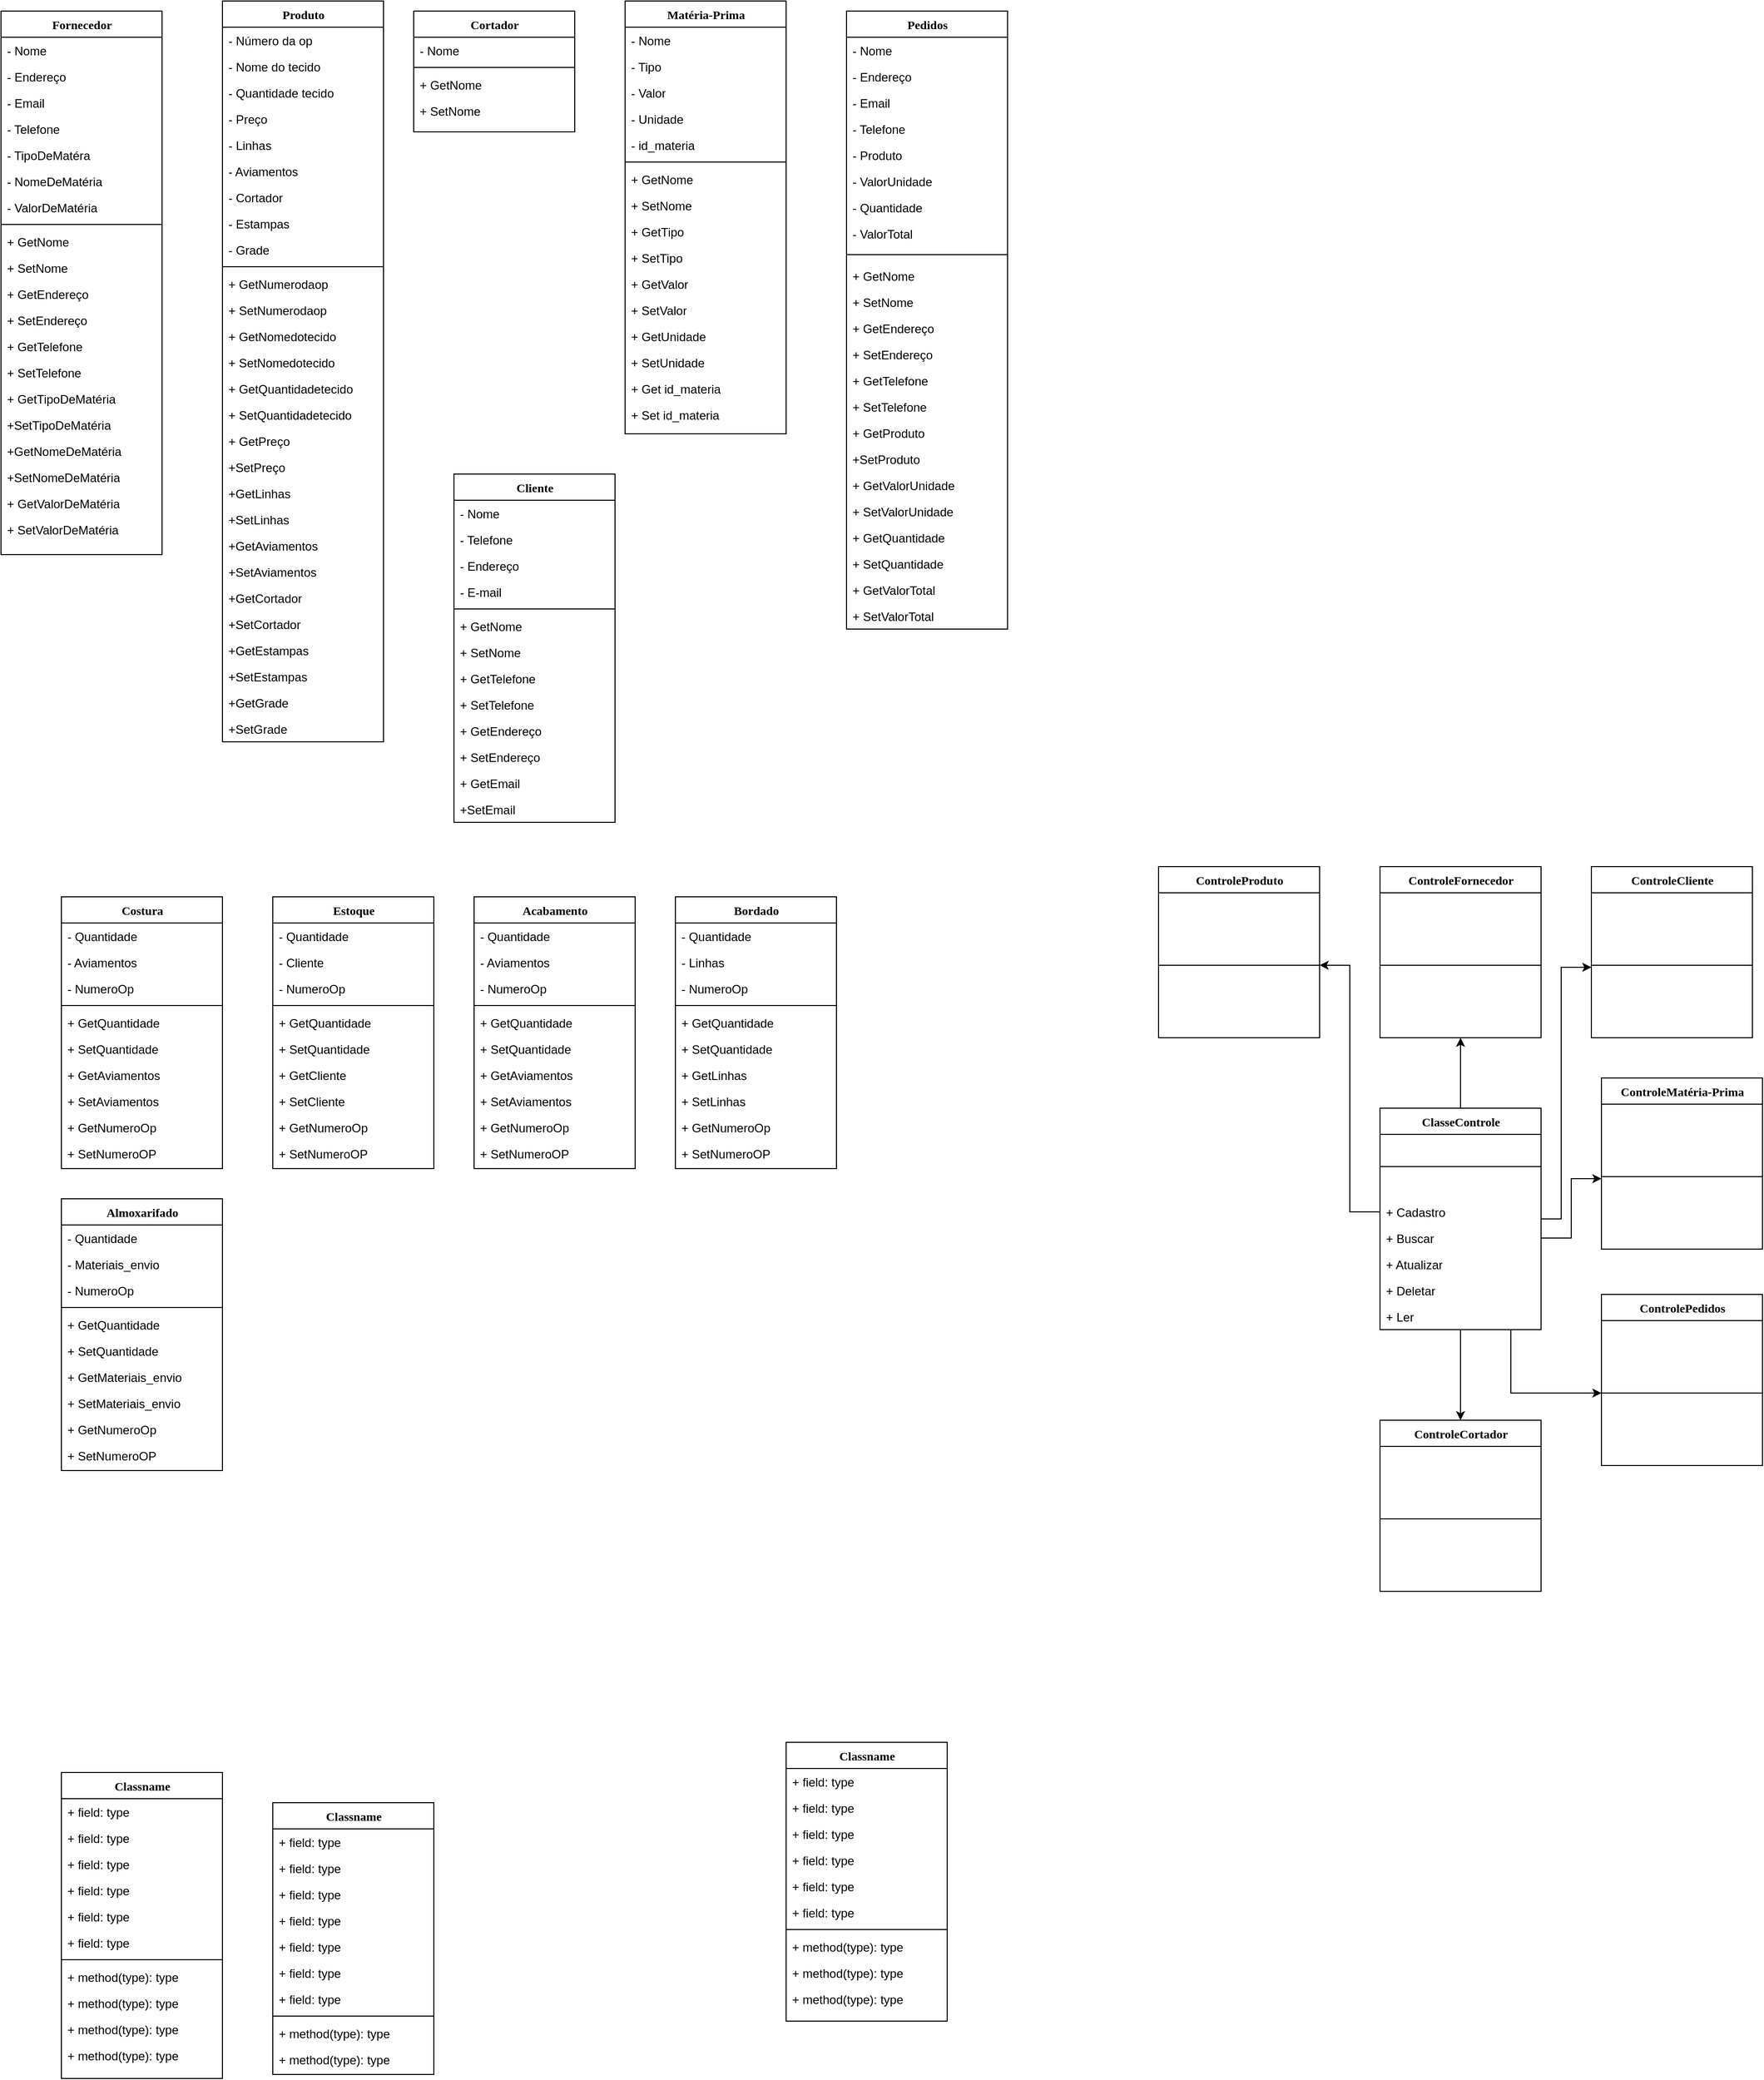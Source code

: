 <mxfile version="24.6.0" type="device">
  <diagram name="Page-1" id="9f46799a-70d6-7492-0946-bef42562c5a5">
    <mxGraphModel dx="1823" dy="960" grid="1" gridSize="10" guides="1" tooltips="1" connect="1" arrows="1" fold="1" page="1" pageScale="1" pageWidth="1100" pageHeight="850" background="none" math="0" shadow="0">
      <root>
        <mxCell id="0" />
        <mxCell id="1" parent="0" />
        <mxCell id="78961159f06e98e8-17" value="Cliente" style="swimlane;html=1;fontStyle=1;align=center;verticalAlign=top;childLayout=stackLayout;horizontal=1;startSize=26;horizontalStack=0;resizeParent=1;resizeLast=0;collapsible=1;marginBottom=0;swimlaneFillColor=#ffffff;rounded=0;shadow=0;comic=0;labelBackgroundColor=none;strokeWidth=1;fillColor=none;fontFamily=Verdana;fontSize=12" parent="1" vertex="1">
          <mxGeometry x="500" y="470" width="160" height="346" as="geometry" />
        </mxCell>
        <mxCell id="78961159f06e98e8-21" value="- Nome" style="text;html=1;strokeColor=none;fillColor=none;align=left;verticalAlign=top;spacingLeft=4;spacingRight=4;whiteSpace=wrap;overflow=hidden;rotatable=0;points=[[0,0.5],[1,0.5]];portConstraint=eastwest;" parent="78961159f06e98e8-17" vertex="1">
          <mxGeometry y="26" width="160" height="26" as="geometry" />
        </mxCell>
        <mxCell id="78961159f06e98e8-23" value="- Telefone" style="text;html=1;strokeColor=none;fillColor=none;align=left;verticalAlign=top;spacingLeft=4;spacingRight=4;whiteSpace=wrap;overflow=hidden;rotatable=0;points=[[0,0.5],[1,0.5]];portConstraint=eastwest;" parent="78961159f06e98e8-17" vertex="1">
          <mxGeometry y="52" width="160" height="26" as="geometry" />
        </mxCell>
        <mxCell id="78961159f06e98e8-25" value="- Endereço" style="text;html=1;strokeColor=none;fillColor=none;align=left;verticalAlign=top;spacingLeft=4;spacingRight=4;whiteSpace=wrap;overflow=hidden;rotatable=0;points=[[0,0.5],[1,0.5]];portConstraint=eastwest;" parent="78961159f06e98e8-17" vertex="1">
          <mxGeometry y="78" width="160" height="26" as="geometry" />
        </mxCell>
        <mxCell id="78961159f06e98e8-26" value="- E-mail&amp;nbsp;" style="text;html=1;strokeColor=none;fillColor=none;align=left;verticalAlign=top;spacingLeft=4;spacingRight=4;whiteSpace=wrap;overflow=hidden;rotatable=0;points=[[0,0.5],[1,0.5]];portConstraint=eastwest;" parent="78961159f06e98e8-17" vertex="1">
          <mxGeometry y="104" width="160" height="26" as="geometry" />
        </mxCell>
        <mxCell id="78961159f06e98e8-19" value="" style="line;html=1;strokeWidth=1;fillColor=none;align=left;verticalAlign=middle;spacingTop=-1;spacingLeft=3;spacingRight=3;rotatable=0;labelPosition=right;points=[];portConstraint=eastwest;" parent="78961159f06e98e8-17" vertex="1">
          <mxGeometry y="130" width="160" height="8" as="geometry" />
        </mxCell>
        <mxCell id="78961159f06e98e8-20" value="+ GetNome" style="text;html=1;strokeColor=none;fillColor=none;align=left;verticalAlign=top;spacingLeft=4;spacingRight=4;whiteSpace=wrap;overflow=hidden;rotatable=0;points=[[0,0.5],[1,0.5]];portConstraint=eastwest;" parent="78961159f06e98e8-17" vertex="1">
          <mxGeometry y="138" width="160" height="26" as="geometry" />
        </mxCell>
        <mxCell id="78961159f06e98e8-27" value="+ SetNome&lt;div&gt;&lt;br&gt;&lt;/div&gt;&lt;div&gt;+GetTelefone&lt;/div&gt;&lt;div&gt;&lt;br&gt;&lt;/div&gt;&lt;div&gt;+ S&lt;/div&gt;&lt;div&gt;&lt;br&gt;&lt;/div&gt;" style="text;html=1;strokeColor=none;fillColor=none;align=left;verticalAlign=top;spacingLeft=4;spacingRight=4;whiteSpace=wrap;overflow=hidden;rotatable=0;points=[[0,0.5],[1,0.5]];portConstraint=eastwest;" parent="78961159f06e98e8-17" vertex="1">
          <mxGeometry y="164" width="160" height="26" as="geometry" />
        </mxCell>
        <mxCell id="74caTSxqGKvwZfX-NtXc-1" value="+ GetTelefone&lt;div&gt;&lt;br&gt;&lt;/div&gt;&lt;div&gt;&lt;br&gt;&lt;/div&gt;&lt;div&gt;&lt;br&gt;&lt;/div&gt;&lt;div&gt;&lt;br&gt;&lt;/div&gt;" style="text;html=1;strokeColor=none;fillColor=none;align=left;verticalAlign=top;spacingLeft=4;spacingRight=4;whiteSpace=wrap;overflow=hidden;rotatable=0;points=[[0,0.5],[1,0.5]];portConstraint=eastwest;" parent="78961159f06e98e8-17" vertex="1">
          <mxGeometry y="190" width="160" height="26" as="geometry" />
        </mxCell>
        <mxCell id="74caTSxqGKvwZfX-NtXc-11" value="+ SetTelefone&lt;div&gt;&lt;br&gt;&lt;/div&gt;" style="text;html=1;strokeColor=none;fillColor=none;align=left;verticalAlign=top;spacingLeft=4;spacingRight=4;whiteSpace=wrap;overflow=hidden;rotatable=0;points=[[0,0.5],[1,0.5]];portConstraint=eastwest;" parent="78961159f06e98e8-17" vertex="1">
          <mxGeometry y="216" width="160" height="26" as="geometry" />
        </mxCell>
        <mxCell id="74caTSxqGKvwZfX-NtXc-12" value="&lt;div&gt;+ GetEndereço&lt;/div&gt;" style="text;html=1;strokeColor=none;fillColor=none;align=left;verticalAlign=top;spacingLeft=4;spacingRight=4;whiteSpace=wrap;overflow=hidden;rotatable=0;points=[[0,0.5],[1,0.5]];portConstraint=eastwest;" parent="78961159f06e98e8-17" vertex="1">
          <mxGeometry y="242" width="160" height="26" as="geometry" />
        </mxCell>
        <mxCell id="74caTSxqGKvwZfX-NtXc-13" value="&lt;div&gt;+ SetEndereço&lt;/div&gt;" style="text;html=1;strokeColor=none;fillColor=none;align=left;verticalAlign=top;spacingLeft=4;spacingRight=4;whiteSpace=wrap;overflow=hidden;rotatable=0;points=[[0,0.5],[1,0.5]];portConstraint=eastwest;" parent="78961159f06e98e8-17" vertex="1">
          <mxGeometry y="268" width="160" height="26" as="geometry" />
        </mxCell>
        <mxCell id="74caTSxqGKvwZfX-NtXc-14" value="&lt;div&gt;+ GetEmail&lt;/div&gt;" style="text;html=1;strokeColor=none;fillColor=none;align=left;verticalAlign=top;spacingLeft=4;spacingRight=4;whiteSpace=wrap;overflow=hidden;rotatable=0;points=[[0,0.5],[1,0.5]];portConstraint=eastwest;" parent="78961159f06e98e8-17" vertex="1">
          <mxGeometry y="294" width="160" height="26" as="geometry" />
        </mxCell>
        <mxCell id="74caTSxqGKvwZfX-NtXc-15" value="+SetEmail" style="text;html=1;strokeColor=none;fillColor=none;align=left;verticalAlign=top;spacingLeft=4;spacingRight=4;whiteSpace=wrap;overflow=hidden;rotatable=0;points=[[0,0.5],[1,0.5]];portConstraint=eastwest;" parent="78961159f06e98e8-17" vertex="1">
          <mxGeometry y="320" width="160" height="26" as="geometry" />
        </mxCell>
        <mxCell id="78961159f06e98e8-30" value="Classname" style="swimlane;html=1;fontStyle=1;align=center;verticalAlign=top;childLayout=stackLayout;horizontal=1;startSize=26;horizontalStack=0;resizeParent=1;resizeLast=0;collapsible=1;marginBottom=0;swimlaneFillColor=#ffffff;rounded=0;shadow=0;comic=0;labelBackgroundColor=none;strokeWidth=1;fillColor=none;fontFamily=Verdana;fontSize=12" parent="1" vertex="1">
          <mxGeometry x="830" y="1730" width="160" height="277" as="geometry" />
        </mxCell>
        <mxCell id="78961159f06e98e8-31" value="+ field: type" style="text;html=1;strokeColor=none;fillColor=none;align=left;verticalAlign=top;spacingLeft=4;spacingRight=4;whiteSpace=wrap;overflow=hidden;rotatable=0;points=[[0,0.5],[1,0.5]];portConstraint=eastwest;" parent="78961159f06e98e8-30" vertex="1">
          <mxGeometry y="26" width="160" height="26" as="geometry" />
        </mxCell>
        <mxCell id="78961159f06e98e8-32" value="+ field: type" style="text;html=1;strokeColor=none;fillColor=none;align=left;verticalAlign=top;spacingLeft=4;spacingRight=4;whiteSpace=wrap;overflow=hidden;rotatable=0;points=[[0,0.5],[1,0.5]];portConstraint=eastwest;" parent="78961159f06e98e8-30" vertex="1">
          <mxGeometry y="52" width="160" height="26" as="geometry" />
        </mxCell>
        <mxCell id="78961159f06e98e8-33" value="+ field: type" style="text;html=1;strokeColor=none;fillColor=none;align=left;verticalAlign=top;spacingLeft=4;spacingRight=4;whiteSpace=wrap;overflow=hidden;rotatable=0;points=[[0,0.5],[1,0.5]];portConstraint=eastwest;" parent="78961159f06e98e8-30" vertex="1">
          <mxGeometry y="78" width="160" height="26" as="geometry" />
        </mxCell>
        <mxCell id="78961159f06e98e8-34" value="+ field: type" style="text;html=1;strokeColor=none;fillColor=none;align=left;verticalAlign=top;spacingLeft=4;spacingRight=4;whiteSpace=wrap;overflow=hidden;rotatable=0;points=[[0,0.5],[1,0.5]];portConstraint=eastwest;" parent="78961159f06e98e8-30" vertex="1">
          <mxGeometry y="104" width="160" height="26" as="geometry" />
        </mxCell>
        <mxCell id="78961159f06e98e8-36" value="+ field: type" style="text;html=1;strokeColor=none;fillColor=none;align=left;verticalAlign=top;spacingLeft=4;spacingRight=4;whiteSpace=wrap;overflow=hidden;rotatable=0;points=[[0,0.5],[1,0.5]];portConstraint=eastwest;" parent="78961159f06e98e8-30" vertex="1">
          <mxGeometry y="130" width="160" height="26" as="geometry" />
        </mxCell>
        <mxCell id="78961159f06e98e8-37" value="+ field: type" style="text;html=1;strokeColor=none;fillColor=none;align=left;verticalAlign=top;spacingLeft=4;spacingRight=4;whiteSpace=wrap;overflow=hidden;rotatable=0;points=[[0,0.5],[1,0.5]];portConstraint=eastwest;" parent="78961159f06e98e8-30" vertex="1">
          <mxGeometry y="156" width="160" height="26" as="geometry" />
        </mxCell>
        <mxCell id="78961159f06e98e8-38" value="" style="line;html=1;strokeWidth=1;fillColor=none;align=left;verticalAlign=middle;spacingTop=-1;spacingLeft=3;spacingRight=3;rotatable=0;labelPosition=right;points=[];portConstraint=eastwest;" parent="78961159f06e98e8-30" vertex="1">
          <mxGeometry y="182" width="160" height="8" as="geometry" />
        </mxCell>
        <mxCell id="78961159f06e98e8-39" value="+ method(type): type" style="text;html=1;strokeColor=none;fillColor=none;align=left;verticalAlign=top;spacingLeft=4;spacingRight=4;whiteSpace=wrap;overflow=hidden;rotatable=0;points=[[0,0.5],[1,0.5]];portConstraint=eastwest;" parent="78961159f06e98e8-30" vertex="1">
          <mxGeometry y="190" width="160" height="26" as="geometry" />
        </mxCell>
        <mxCell id="78961159f06e98e8-40" value="+ method(type): type" style="text;html=1;strokeColor=none;fillColor=none;align=left;verticalAlign=top;spacingLeft=4;spacingRight=4;whiteSpace=wrap;overflow=hidden;rotatable=0;points=[[0,0.5],[1,0.5]];portConstraint=eastwest;" parent="78961159f06e98e8-30" vertex="1">
          <mxGeometry y="216" width="160" height="26" as="geometry" />
        </mxCell>
        <mxCell id="78961159f06e98e8-42" value="+ method(type): type" style="text;html=1;strokeColor=none;fillColor=none;align=left;verticalAlign=top;spacingLeft=4;spacingRight=4;whiteSpace=wrap;overflow=hidden;rotatable=0;points=[[0,0.5],[1,0.5]];portConstraint=eastwest;" parent="78961159f06e98e8-30" vertex="1">
          <mxGeometry y="242" width="160" height="26" as="geometry" />
        </mxCell>
        <mxCell id="78961159f06e98e8-43" value="Matéria-Prima" style="swimlane;html=1;fontStyle=1;align=center;verticalAlign=top;childLayout=stackLayout;horizontal=1;startSize=26;horizontalStack=0;resizeParent=1;resizeLast=0;collapsible=1;marginBottom=0;swimlaneFillColor=#ffffff;rounded=0;shadow=0;comic=0;labelBackgroundColor=none;strokeWidth=1;fillColor=none;fontFamily=Verdana;fontSize=12" parent="1" vertex="1">
          <mxGeometry x="670" width="160" height="430" as="geometry" />
        </mxCell>
        <mxCell id="78961159f06e98e8-44" value="- Nome" style="text;html=1;strokeColor=none;fillColor=none;align=left;verticalAlign=top;spacingLeft=4;spacingRight=4;whiteSpace=wrap;overflow=hidden;rotatable=0;points=[[0,0.5],[1,0.5]];portConstraint=eastwest;" parent="78961159f06e98e8-43" vertex="1">
          <mxGeometry y="26" width="160" height="26" as="geometry" />
        </mxCell>
        <mxCell id="78961159f06e98e8-45" value="- Tipo&amp;nbsp;" style="text;html=1;strokeColor=none;fillColor=none;align=left;verticalAlign=top;spacingLeft=4;spacingRight=4;whiteSpace=wrap;overflow=hidden;rotatable=0;points=[[0,0.5],[1,0.5]];portConstraint=eastwest;" parent="78961159f06e98e8-43" vertex="1">
          <mxGeometry y="52" width="160" height="26" as="geometry" />
        </mxCell>
        <mxCell id="78961159f06e98e8-49" value="- Valor" style="text;html=1;strokeColor=none;fillColor=none;align=left;verticalAlign=top;spacingLeft=4;spacingRight=4;whiteSpace=wrap;overflow=hidden;rotatable=0;points=[[0,0.5],[1,0.5]];portConstraint=eastwest;" parent="78961159f06e98e8-43" vertex="1">
          <mxGeometry y="78" width="160" height="26" as="geometry" />
        </mxCell>
        <mxCell id="78961159f06e98e8-50" value="- Unidade" style="text;html=1;strokeColor=none;fillColor=none;align=left;verticalAlign=top;spacingLeft=4;spacingRight=4;whiteSpace=wrap;overflow=hidden;rotatable=0;points=[[0,0.5],[1,0.5]];portConstraint=eastwest;" parent="78961159f06e98e8-43" vertex="1">
          <mxGeometry y="104" width="160" height="26" as="geometry" />
        </mxCell>
        <mxCell id="RsoxKau6HmZbJ10Gmzu7-1" value="- id_materia" style="text;html=1;strokeColor=none;fillColor=none;align=left;verticalAlign=top;spacingLeft=4;spacingRight=4;whiteSpace=wrap;overflow=hidden;rotatable=0;points=[[0,0.5],[1,0.5]];portConstraint=eastwest;" parent="78961159f06e98e8-43" vertex="1">
          <mxGeometry y="130" width="160" height="26" as="geometry" />
        </mxCell>
        <mxCell id="78961159f06e98e8-51" value="" style="line;html=1;strokeWidth=1;fillColor=none;align=left;verticalAlign=middle;spacingTop=-1;spacingLeft=3;spacingRight=3;rotatable=0;labelPosition=right;points=[];portConstraint=eastwest;" parent="78961159f06e98e8-43" vertex="1">
          <mxGeometry y="156" width="160" height="8" as="geometry" />
        </mxCell>
        <mxCell id="78961159f06e98e8-52" value="+ GetNome" style="text;html=1;strokeColor=none;fillColor=none;align=left;verticalAlign=top;spacingLeft=4;spacingRight=4;whiteSpace=wrap;overflow=hidden;rotatable=0;points=[[0,0.5],[1,0.5]];portConstraint=eastwest;" parent="78961159f06e98e8-43" vertex="1">
          <mxGeometry y="164" width="160" height="26" as="geometry" />
        </mxCell>
        <mxCell id="78961159f06e98e8-53" value="+ SetNome" style="text;html=1;strokeColor=none;fillColor=none;align=left;verticalAlign=top;spacingLeft=4;spacingRight=4;whiteSpace=wrap;overflow=hidden;rotatable=0;points=[[0,0.5],[1,0.5]];portConstraint=eastwest;" parent="78961159f06e98e8-43" vertex="1">
          <mxGeometry y="190" width="160" height="26" as="geometry" />
        </mxCell>
        <mxCell id="RsoxKau6HmZbJ10Gmzu7-2" value="+ GetTipo" style="text;html=1;strokeColor=none;fillColor=none;align=left;verticalAlign=top;spacingLeft=4;spacingRight=4;whiteSpace=wrap;overflow=hidden;rotatable=0;points=[[0,0.5],[1,0.5]];portConstraint=eastwest;" parent="78961159f06e98e8-43" vertex="1">
          <mxGeometry y="216" width="160" height="26" as="geometry" />
        </mxCell>
        <mxCell id="RsoxKau6HmZbJ10Gmzu7-3" value="+ SetTipo" style="text;html=1;strokeColor=none;fillColor=none;align=left;verticalAlign=top;spacingLeft=4;spacingRight=4;whiteSpace=wrap;overflow=hidden;rotatable=0;points=[[0,0.5],[1,0.5]];portConstraint=eastwest;" parent="78961159f06e98e8-43" vertex="1">
          <mxGeometry y="242" width="160" height="26" as="geometry" />
        </mxCell>
        <mxCell id="RsoxKau6HmZbJ10Gmzu7-4" value="+ GetValor" style="text;html=1;strokeColor=none;fillColor=none;align=left;verticalAlign=top;spacingLeft=4;spacingRight=4;whiteSpace=wrap;overflow=hidden;rotatable=0;points=[[0,0.5],[1,0.5]];portConstraint=eastwest;" parent="78961159f06e98e8-43" vertex="1">
          <mxGeometry y="268" width="160" height="26" as="geometry" />
        </mxCell>
        <mxCell id="RsoxKau6HmZbJ10Gmzu7-5" value="+ SetValor" style="text;html=1;strokeColor=none;fillColor=none;align=left;verticalAlign=top;spacingLeft=4;spacingRight=4;whiteSpace=wrap;overflow=hidden;rotatable=0;points=[[0,0.5],[1,0.5]];portConstraint=eastwest;" parent="78961159f06e98e8-43" vertex="1">
          <mxGeometry y="294" width="160" height="26" as="geometry" />
        </mxCell>
        <mxCell id="RsoxKau6HmZbJ10Gmzu7-6" value="+ GetUnidade" style="text;html=1;strokeColor=none;fillColor=none;align=left;verticalAlign=top;spacingLeft=4;spacingRight=4;whiteSpace=wrap;overflow=hidden;rotatable=0;points=[[0,0.5],[1,0.5]];portConstraint=eastwest;" parent="78961159f06e98e8-43" vertex="1">
          <mxGeometry y="320" width="160" height="26" as="geometry" />
        </mxCell>
        <mxCell id="RsoxKau6HmZbJ10Gmzu7-7" value="+ SetUnidade" style="text;html=1;strokeColor=none;fillColor=none;align=left;verticalAlign=top;spacingLeft=4;spacingRight=4;whiteSpace=wrap;overflow=hidden;rotatable=0;points=[[0,0.5],[1,0.5]];portConstraint=eastwest;" parent="78961159f06e98e8-43" vertex="1">
          <mxGeometry y="346" width="160" height="26" as="geometry" />
        </mxCell>
        <mxCell id="RsoxKau6HmZbJ10Gmzu7-8" value="+ Get id_materia" style="text;html=1;strokeColor=none;fillColor=none;align=left;verticalAlign=top;spacingLeft=4;spacingRight=4;whiteSpace=wrap;overflow=hidden;rotatable=0;points=[[0,0.5],[1,0.5]];portConstraint=eastwest;" parent="78961159f06e98e8-43" vertex="1">
          <mxGeometry y="372" width="160" height="26" as="geometry" />
        </mxCell>
        <mxCell id="RsoxKau6HmZbJ10Gmzu7-9" value="+ Set id_materia" style="text;html=1;strokeColor=none;fillColor=none;align=left;verticalAlign=top;spacingLeft=4;spacingRight=4;whiteSpace=wrap;overflow=hidden;rotatable=0;points=[[0,0.5],[1,0.5]];portConstraint=eastwest;" parent="78961159f06e98e8-43" vertex="1">
          <mxGeometry y="398" width="160" height="26" as="geometry" />
        </mxCell>
        <mxCell id="78961159f06e98e8-56" value="Costura" style="swimlane;html=1;fontStyle=1;align=center;verticalAlign=top;childLayout=stackLayout;horizontal=1;startSize=26;horizontalStack=0;resizeParent=1;resizeLast=0;collapsible=1;marginBottom=0;swimlaneFillColor=#ffffff;rounded=0;shadow=0;comic=0;labelBackgroundColor=none;strokeWidth=1;fillColor=none;fontFamily=Verdana;fontSize=12" parent="1" vertex="1">
          <mxGeometry x="110" y="890" width="160" height="270" as="geometry" />
        </mxCell>
        <mxCell id="78961159f06e98e8-57" value="- Quantidade" style="text;html=1;strokeColor=none;fillColor=none;align=left;verticalAlign=top;spacingLeft=4;spacingRight=4;whiteSpace=wrap;overflow=hidden;rotatable=0;points=[[0,0.5],[1,0.5]];portConstraint=eastwest;" parent="78961159f06e98e8-56" vertex="1">
          <mxGeometry y="26" width="160" height="26" as="geometry" />
        </mxCell>
        <mxCell id="78961159f06e98e8-58" value="- Aviamentos" style="text;html=1;strokeColor=none;fillColor=none;align=left;verticalAlign=top;spacingLeft=4;spacingRight=4;whiteSpace=wrap;overflow=hidden;rotatable=0;points=[[0,0.5],[1,0.5]];portConstraint=eastwest;" parent="78961159f06e98e8-56" vertex="1">
          <mxGeometry y="52" width="160" height="26" as="geometry" />
        </mxCell>
        <mxCell id="78961159f06e98e8-59" value="- NumeroOp" style="text;html=1;strokeColor=none;fillColor=none;align=left;verticalAlign=top;spacingLeft=4;spacingRight=4;whiteSpace=wrap;overflow=hidden;rotatable=0;points=[[0,0.5],[1,0.5]];portConstraint=eastwest;" parent="78961159f06e98e8-56" vertex="1">
          <mxGeometry y="78" width="160" height="26" as="geometry" />
        </mxCell>
        <mxCell id="78961159f06e98e8-64" value="" style="line;html=1;strokeWidth=1;fillColor=none;align=left;verticalAlign=middle;spacingTop=-1;spacingLeft=3;spacingRight=3;rotatable=0;labelPosition=right;points=[];portConstraint=eastwest;" parent="78961159f06e98e8-56" vertex="1">
          <mxGeometry y="104" width="160" height="8" as="geometry" />
        </mxCell>
        <mxCell id="78961159f06e98e8-65" value="+ GetQuantidade" style="text;html=1;strokeColor=none;fillColor=none;align=left;verticalAlign=top;spacingLeft=4;spacingRight=4;whiteSpace=wrap;overflow=hidden;rotatable=0;points=[[0,0.5],[1,0.5]];portConstraint=eastwest;" parent="78961159f06e98e8-56" vertex="1">
          <mxGeometry y="112" width="160" height="26" as="geometry" />
        </mxCell>
        <mxCell id="78961159f06e98e8-66" value="+ SetQuantidade" style="text;html=1;strokeColor=none;fillColor=none;align=left;verticalAlign=top;spacingLeft=4;spacingRight=4;whiteSpace=wrap;overflow=hidden;rotatable=0;points=[[0,0.5],[1,0.5]];portConstraint=eastwest;" parent="78961159f06e98e8-56" vertex="1">
          <mxGeometry y="138" width="160" height="26" as="geometry" />
        </mxCell>
        <mxCell id="78961159f06e98e8-62" value="+ GetAviamentos" style="text;html=1;strokeColor=none;fillColor=none;align=left;verticalAlign=top;spacingLeft=4;spacingRight=4;whiteSpace=wrap;overflow=hidden;rotatable=0;points=[[0,0.5],[1,0.5]];portConstraint=eastwest;" parent="78961159f06e98e8-56" vertex="1">
          <mxGeometry y="164" width="160" height="26" as="geometry" />
        </mxCell>
        <mxCell id="78961159f06e98e8-61" value="+ SetAviamentos" style="text;html=1;strokeColor=none;fillColor=none;align=left;verticalAlign=top;spacingLeft=4;spacingRight=4;whiteSpace=wrap;overflow=hidden;rotatable=0;points=[[0,0.5],[1,0.5]];portConstraint=eastwest;" parent="78961159f06e98e8-56" vertex="1">
          <mxGeometry y="190" width="160" height="26" as="geometry" />
        </mxCell>
        <mxCell id="78961159f06e98e8-60" value="+ GetNumeroOp" style="text;html=1;strokeColor=none;fillColor=none;align=left;verticalAlign=top;spacingLeft=4;spacingRight=4;whiteSpace=wrap;overflow=hidden;rotatable=0;points=[[0,0.5],[1,0.5]];portConstraint=eastwest;" parent="78961159f06e98e8-56" vertex="1">
          <mxGeometry y="216" width="160" height="26" as="geometry" />
        </mxCell>
        <mxCell id="78961159f06e98e8-68" value="+ SetNumeroOP" style="text;html=1;strokeColor=none;fillColor=none;align=left;verticalAlign=top;spacingLeft=4;spacingRight=4;whiteSpace=wrap;overflow=hidden;rotatable=0;points=[[0,0.5],[1,0.5]];portConstraint=eastwest;" parent="78961159f06e98e8-56" vertex="1">
          <mxGeometry y="242" width="160" height="26" as="geometry" />
        </mxCell>
        <mxCell id="78961159f06e98e8-69" value="Classname" style="swimlane;html=1;fontStyle=1;align=center;verticalAlign=top;childLayout=stackLayout;horizontal=1;startSize=26;horizontalStack=0;resizeParent=1;resizeLast=0;collapsible=1;marginBottom=0;swimlaneFillColor=#ffffff;rounded=0;shadow=0;comic=0;labelBackgroundColor=none;strokeWidth=1;fillColor=none;fontFamily=Verdana;fontSize=12" parent="1" vertex="1">
          <mxGeometry x="110" y="1760" width="160" height="304" as="geometry" />
        </mxCell>
        <mxCell id="78961159f06e98e8-70" value="+ field: type" style="text;html=1;strokeColor=none;fillColor=none;align=left;verticalAlign=top;spacingLeft=4;spacingRight=4;whiteSpace=wrap;overflow=hidden;rotatable=0;points=[[0,0.5],[1,0.5]];portConstraint=eastwest;" parent="78961159f06e98e8-69" vertex="1">
          <mxGeometry y="26" width="160" height="26" as="geometry" />
        </mxCell>
        <mxCell id="78961159f06e98e8-71" value="+ field: type" style="text;html=1;strokeColor=none;fillColor=none;align=left;verticalAlign=top;spacingLeft=4;spacingRight=4;whiteSpace=wrap;overflow=hidden;rotatable=0;points=[[0,0.5],[1,0.5]];portConstraint=eastwest;" parent="78961159f06e98e8-69" vertex="1">
          <mxGeometry y="52" width="160" height="26" as="geometry" />
        </mxCell>
        <mxCell id="78961159f06e98e8-72" value="+ field: type" style="text;html=1;strokeColor=none;fillColor=none;align=left;verticalAlign=top;spacingLeft=4;spacingRight=4;whiteSpace=wrap;overflow=hidden;rotatable=0;points=[[0,0.5],[1,0.5]];portConstraint=eastwest;" parent="78961159f06e98e8-69" vertex="1">
          <mxGeometry y="78" width="160" height="26" as="geometry" />
        </mxCell>
        <mxCell id="78961159f06e98e8-74" value="+ field: type" style="text;html=1;strokeColor=none;fillColor=none;align=left;verticalAlign=top;spacingLeft=4;spacingRight=4;whiteSpace=wrap;overflow=hidden;rotatable=0;points=[[0,0.5],[1,0.5]];portConstraint=eastwest;" parent="78961159f06e98e8-69" vertex="1">
          <mxGeometry y="104" width="160" height="26" as="geometry" />
        </mxCell>
        <mxCell id="78961159f06e98e8-75" value="+ field: type" style="text;html=1;strokeColor=none;fillColor=none;align=left;verticalAlign=top;spacingLeft=4;spacingRight=4;whiteSpace=wrap;overflow=hidden;rotatable=0;points=[[0,0.5],[1,0.5]];portConstraint=eastwest;" parent="78961159f06e98e8-69" vertex="1">
          <mxGeometry y="130" width="160" height="26" as="geometry" />
        </mxCell>
        <mxCell id="78961159f06e98e8-76" value="+ field: type" style="text;html=1;strokeColor=none;fillColor=none;align=left;verticalAlign=top;spacingLeft=4;spacingRight=4;whiteSpace=wrap;overflow=hidden;rotatable=0;points=[[0,0.5],[1,0.5]];portConstraint=eastwest;" parent="78961159f06e98e8-69" vertex="1">
          <mxGeometry y="156" width="160" height="26" as="geometry" />
        </mxCell>
        <mxCell id="78961159f06e98e8-77" value="" style="line;html=1;strokeWidth=1;fillColor=none;align=left;verticalAlign=middle;spacingTop=-1;spacingLeft=3;spacingRight=3;rotatable=0;labelPosition=right;points=[];portConstraint=eastwest;" parent="78961159f06e98e8-69" vertex="1">
          <mxGeometry y="182" width="160" height="8" as="geometry" />
        </mxCell>
        <mxCell id="78961159f06e98e8-78" value="+ method(type): type" style="text;html=1;strokeColor=none;fillColor=none;align=left;verticalAlign=top;spacingLeft=4;spacingRight=4;whiteSpace=wrap;overflow=hidden;rotatable=0;points=[[0,0.5],[1,0.5]];portConstraint=eastwest;" parent="78961159f06e98e8-69" vertex="1">
          <mxGeometry y="190" width="160" height="26" as="geometry" />
        </mxCell>
        <mxCell id="78961159f06e98e8-79" value="+ method(type): type" style="text;html=1;strokeColor=none;fillColor=none;align=left;verticalAlign=top;spacingLeft=4;spacingRight=4;whiteSpace=wrap;overflow=hidden;rotatable=0;points=[[0,0.5],[1,0.5]];portConstraint=eastwest;" parent="78961159f06e98e8-69" vertex="1">
          <mxGeometry y="216" width="160" height="26" as="geometry" />
        </mxCell>
        <mxCell id="78961159f06e98e8-80" value="+ method(type): type" style="text;html=1;strokeColor=none;fillColor=none;align=left;verticalAlign=top;spacingLeft=4;spacingRight=4;whiteSpace=wrap;overflow=hidden;rotatable=0;points=[[0,0.5],[1,0.5]];portConstraint=eastwest;" parent="78961159f06e98e8-69" vertex="1">
          <mxGeometry y="242" width="160" height="26" as="geometry" />
        </mxCell>
        <mxCell id="78961159f06e98e8-81" value="+ method(type): type" style="text;html=1;strokeColor=none;fillColor=none;align=left;verticalAlign=top;spacingLeft=4;spacingRight=4;whiteSpace=wrap;overflow=hidden;rotatable=0;points=[[0,0.5],[1,0.5]];portConstraint=eastwest;" parent="78961159f06e98e8-69" vertex="1">
          <mxGeometry y="268" width="160" height="26" as="geometry" />
        </mxCell>
        <mxCell id="78961159f06e98e8-82" value="Classname" style="swimlane;html=1;fontStyle=1;align=center;verticalAlign=top;childLayout=stackLayout;horizontal=1;startSize=26;horizontalStack=0;resizeParent=1;resizeLast=0;collapsible=1;marginBottom=0;swimlaneFillColor=#ffffff;rounded=0;shadow=0;comic=0;labelBackgroundColor=none;strokeWidth=1;fillColor=none;fontFamily=Verdana;fontSize=12" parent="1" vertex="1">
          <mxGeometry x="320" y="1790" width="160" height="270" as="geometry" />
        </mxCell>
        <mxCell id="78961159f06e98e8-83" value="+ field: type" style="text;html=1;strokeColor=none;fillColor=none;align=left;verticalAlign=top;spacingLeft=4;spacingRight=4;whiteSpace=wrap;overflow=hidden;rotatable=0;points=[[0,0.5],[1,0.5]];portConstraint=eastwest;" parent="78961159f06e98e8-82" vertex="1">
          <mxGeometry y="26" width="160" height="26" as="geometry" />
        </mxCell>
        <mxCell id="78961159f06e98e8-84" value="+ field: type" style="text;html=1;strokeColor=none;fillColor=none;align=left;verticalAlign=top;spacingLeft=4;spacingRight=4;whiteSpace=wrap;overflow=hidden;rotatable=0;points=[[0,0.5],[1,0.5]];portConstraint=eastwest;" parent="78961159f06e98e8-82" vertex="1">
          <mxGeometry y="52" width="160" height="26" as="geometry" />
        </mxCell>
        <mxCell id="78961159f06e98e8-85" value="+ field: type" style="text;html=1;strokeColor=none;fillColor=none;align=left;verticalAlign=top;spacingLeft=4;spacingRight=4;whiteSpace=wrap;overflow=hidden;rotatable=0;points=[[0,0.5],[1,0.5]];portConstraint=eastwest;" parent="78961159f06e98e8-82" vertex="1">
          <mxGeometry y="78" width="160" height="26" as="geometry" />
        </mxCell>
        <mxCell id="78961159f06e98e8-86" value="+ field: type" style="text;html=1;strokeColor=none;fillColor=none;align=left;verticalAlign=top;spacingLeft=4;spacingRight=4;whiteSpace=wrap;overflow=hidden;rotatable=0;points=[[0,0.5],[1,0.5]];portConstraint=eastwest;" parent="78961159f06e98e8-82" vertex="1">
          <mxGeometry y="104" width="160" height="26" as="geometry" />
        </mxCell>
        <mxCell id="78961159f06e98e8-87" value="+ field: type" style="text;html=1;strokeColor=none;fillColor=none;align=left;verticalAlign=top;spacingLeft=4;spacingRight=4;whiteSpace=wrap;overflow=hidden;rotatable=0;points=[[0,0.5],[1,0.5]];portConstraint=eastwest;" parent="78961159f06e98e8-82" vertex="1">
          <mxGeometry y="130" width="160" height="26" as="geometry" />
        </mxCell>
        <mxCell id="78961159f06e98e8-88" value="+ field: type" style="text;html=1;strokeColor=none;fillColor=none;align=left;verticalAlign=top;spacingLeft=4;spacingRight=4;whiteSpace=wrap;overflow=hidden;rotatable=0;points=[[0,0.5],[1,0.5]];portConstraint=eastwest;" parent="78961159f06e98e8-82" vertex="1">
          <mxGeometry y="156" width="160" height="26" as="geometry" />
        </mxCell>
        <mxCell id="78961159f06e98e8-89" value="+ field: type" style="text;html=1;strokeColor=none;fillColor=none;align=left;verticalAlign=top;spacingLeft=4;spacingRight=4;whiteSpace=wrap;overflow=hidden;rotatable=0;points=[[0,0.5],[1,0.5]];portConstraint=eastwest;" parent="78961159f06e98e8-82" vertex="1">
          <mxGeometry y="182" width="160" height="26" as="geometry" />
        </mxCell>
        <mxCell id="78961159f06e98e8-90" value="" style="line;html=1;strokeWidth=1;fillColor=none;align=left;verticalAlign=middle;spacingTop=-1;spacingLeft=3;spacingRight=3;rotatable=0;labelPosition=right;points=[];portConstraint=eastwest;" parent="78961159f06e98e8-82" vertex="1">
          <mxGeometry y="208" width="160" height="8" as="geometry" />
        </mxCell>
        <mxCell id="78961159f06e98e8-91" value="+ method(type): type" style="text;html=1;strokeColor=none;fillColor=none;align=left;verticalAlign=top;spacingLeft=4;spacingRight=4;whiteSpace=wrap;overflow=hidden;rotatable=0;points=[[0,0.5],[1,0.5]];portConstraint=eastwest;" parent="78961159f06e98e8-82" vertex="1">
          <mxGeometry y="216" width="160" height="26" as="geometry" />
        </mxCell>
        <mxCell id="78961159f06e98e8-94" value="+ method(type): type" style="text;html=1;strokeColor=none;fillColor=none;align=left;verticalAlign=top;spacingLeft=4;spacingRight=4;whiteSpace=wrap;overflow=hidden;rotatable=0;points=[[0,0.5],[1,0.5]];portConstraint=eastwest;" parent="78961159f06e98e8-82" vertex="1">
          <mxGeometry y="242" width="160" height="26" as="geometry" />
        </mxCell>
        <mxCell id="atDgSSYNfUbjBZRK6FbW-104" style="edgeStyle=orthogonalEdgeStyle;rounded=0;orthogonalLoop=1;jettySize=auto;html=1;entryX=0.5;entryY=1;entryDx=0;entryDy=0;" edge="1" parent="1" source="78961159f06e98e8-95" target="atDgSSYNfUbjBZRK6FbW-95">
          <mxGeometry relative="1" as="geometry" />
        </mxCell>
        <mxCell id="atDgSSYNfUbjBZRK6FbW-108" style="edgeStyle=orthogonalEdgeStyle;rounded=0;orthogonalLoop=1;jettySize=auto;html=1;" edge="1" parent="1" source="78961159f06e98e8-95" target="atDgSSYNfUbjBZRK6FbW-102">
          <mxGeometry relative="1" as="geometry">
            <Array as="points">
              <mxPoint x="1550" y="1383" />
            </Array>
          </mxGeometry>
        </mxCell>
        <mxCell id="atDgSSYNfUbjBZRK6FbW-111" value="" style="edgeStyle=orthogonalEdgeStyle;rounded=0;orthogonalLoop=1;jettySize=auto;html=1;entryX=0.5;entryY=0;entryDx=0;entryDy=0;" edge="1" parent="1" source="78961159f06e98e8-95" target="atDgSSYNfUbjBZRK6FbW-109">
          <mxGeometry relative="1" as="geometry">
            <Array as="points" />
          </mxGeometry>
        </mxCell>
        <mxCell id="78961159f06e98e8-95" value="ClasseControle" style="swimlane;html=1;fontStyle=1;align=center;verticalAlign=top;childLayout=stackLayout;horizontal=1;startSize=26;horizontalStack=0;resizeParent=1;resizeLast=0;collapsible=1;marginBottom=0;swimlaneFillColor=#ffffff;rounded=0;shadow=0;comic=0;labelBackgroundColor=none;strokeWidth=1;fillColor=none;fontFamily=Verdana;fontSize=12" parent="1" vertex="1">
          <mxGeometry x="1420" y="1100" width="160" height="220" as="geometry" />
        </mxCell>
        <mxCell id="78961159f06e98e8-103" value="" style="line;html=1;strokeWidth=1;fillColor=none;align=left;verticalAlign=middle;spacingTop=-1;spacingLeft=3;spacingRight=3;rotatable=0;labelPosition=right;points=[];portConstraint=eastwest;" parent="78961159f06e98e8-95" vertex="1">
          <mxGeometry y="26" width="160" height="64" as="geometry" />
        </mxCell>
        <mxCell id="78961159f06e98e8-104" value="+ Cadastro" style="text;html=1;strokeColor=none;fillColor=none;align=left;verticalAlign=top;spacingLeft=4;spacingRight=4;whiteSpace=wrap;overflow=hidden;rotatable=0;points=[[0,0.5],[1,0.5]];portConstraint=eastwest;" parent="78961159f06e98e8-95" vertex="1">
          <mxGeometry y="90" width="160" height="26" as="geometry" />
        </mxCell>
        <mxCell id="atDgSSYNfUbjBZRK6FbW-83" value="+ Buscar" style="text;html=1;strokeColor=none;fillColor=none;align=left;verticalAlign=top;spacingLeft=4;spacingRight=4;whiteSpace=wrap;overflow=hidden;rotatable=0;points=[[0,0.5],[1,0.5]];portConstraint=eastwest;" vertex="1" parent="78961159f06e98e8-95">
          <mxGeometry y="116" width="160" height="26" as="geometry" />
        </mxCell>
        <mxCell id="atDgSSYNfUbjBZRK6FbW-84" value="+ Atualizar" style="text;html=1;strokeColor=none;fillColor=none;align=left;verticalAlign=top;spacingLeft=4;spacingRight=4;whiteSpace=wrap;overflow=hidden;rotatable=0;points=[[0,0.5],[1,0.5]];portConstraint=eastwest;" vertex="1" parent="78961159f06e98e8-95">
          <mxGeometry y="142" width="160" height="26" as="geometry" />
        </mxCell>
        <mxCell id="atDgSSYNfUbjBZRK6FbW-85" value="+ Deletar" style="text;html=1;strokeColor=none;fillColor=none;align=left;verticalAlign=top;spacingLeft=4;spacingRight=4;whiteSpace=wrap;overflow=hidden;rotatable=0;points=[[0,0.5],[1,0.5]];portConstraint=eastwest;" vertex="1" parent="78961159f06e98e8-95">
          <mxGeometry y="168" width="160" height="26" as="geometry" />
        </mxCell>
        <mxCell id="atDgSSYNfUbjBZRK6FbW-86" value="+ Ler" style="text;html=1;strokeColor=none;fillColor=none;align=left;verticalAlign=top;spacingLeft=4;spacingRight=4;whiteSpace=wrap;overflow=hidden;rotatable=0;points=[[0,0.5],[1,0.5]];portConstraint=eastwest;" vertex="1" parent="78961159f06e98e8-95">
          <mxGeometry y="194" width="160" height="26" as="geometry" />
        </mxCell>
        <mxCell id="78961159f06e98e8-108" value="Cortador" style="swimlane;html=1;fontStyle=1;align=center;verticalAlign=top;childLayout=stackLayout;horizontal=1;startSize=26;horizontalStack=0;resizeParent=1;resizeLast=0;collapsible=1;marginBottom=0;swimlaneFillColor=#ffffff;rounded=0;shadow=0;comic=0;labelBackgroundColor=none;strokeWidth=1;fillColor=none;fontFamily=Verdana;fontSize=12" parent="1" vertex="1">
          <mxGeometry x="460" y="10" width="160" height="120" as="geometry" />
        </mxCell>
        <mxCell id="78961159f06e98e8-109" value="- Nome" style="text;html=1;strokeColor=none;fillColor=none;align=left;verticalAlign=top;spacingLeft=4;spacingRight=4;whiteSpace=wrap;overflow=hidden;rotatable=0;points=[[0,0.5],[1,0.5]];portConstraint=eastwest;" parent="78961159f06e98e8-108" vertex="1">
          <mxGeometry y="26" width="160" height="26" as="geometry" />
        </mxCell>
        <mxCell id="78961159f06e98e8-116" value="" style="line;html=1;strokeWidth=1;fillColor=none;align=left;verticalAlign=middle;spacingTop=-1;spacingLeft=3;spacingRight=3;rotatable=0;labelPosition=right;points=[];portConstraint=eastwest;" parent="78961159f06e98e8-108" vertex="1">
          <mxGeometry y="52" width="160" height="8" as="geometry" />
        </mxCell>
        <mxCell id="78961159f06e98e8-117" value="+ GetNome" style="text;html=1;strokeColor=none;fillColor=none;align=left;verticalAlign=top;spacingLeft=4;spacingRight=4;whiteSpace=wrap;overflow=hidden;rotatable=0;points=[[0,0.5],[1,0.5]];portConstraint=eastwest;" parent="78961159f06e98e8-108" vertex="1">
          <mxGeometry y="60" width="160" height="26" as="geometry" />
        </mxCell>
        <mxCell id="78961159f06e98e8-120" value="+ SetNome" style="text;html=1;strokeColor=none;fillColor=none;align=left;verticalAlign=top;spacingLeft=4;spacingRight=4;whiteSpace=wrap;overflow=hidden;rotatable=0;points=[[0,0.5],[1,0.5]];portConstraint=eastwest;" parent="78961159f06e98e8-108" vertex="1">
          <mxGeometry y="86" width="160" height="26" as="geometry" />
        </mxCell>
        <mxCell id="74caTSxqGKvwZfX-NtXc-16" value="Produto" style="swimlane;html=1;fontStyle=1;align=center;verticalAlign=top;childLayout=stackLayout;horizontal=1;startSize=26;horizontalStack=0;resizeParent=1;resizeLast=0;collapsible=1;marginBottom=0;swimlaneFillColor=#ffffff;rounded=0;shadow=0;comic=0;labelBackgroundColor=none;strokeWidth=1;fillColor=none;fontFamily=Verdana;fontSize=12" parent="1" vertex="1">
          <mxGeometry x="270" width="160" height="736" as="geometry" />
        </mxCell>
        <mxCell id="74caTSxqGKvwZfX-NtXc-17" value="- Número da op" style="text;html=1;strokeColor=none;fillColor=none;align=left;verticalAlign=top;spacingLeft=4;spacingRight=4;whiteSpace=wrap;overflow=hidden;rotatable=0;points=[[0,0.5],[1,0.5]];portConstraint=eastwest;" parent="74caTSxqGKvwZfX-NtXc-16" vertex="1">
          <mxGeometry y="26" width="160" height="26" as="geometry" />
        </mxCell>
        <mxCell id="74caTSxqGKvwZfX-NtXc-18" value="- Nome do tecido" style="text;html=1;strokeColor=none;fillColor=none;align=left;verticalAlign=top;spacingLeft=4;spacingRight=4;whiteSpace=wrap;overflow=hidden;rotatable=0;points=[[0,0.5],[1,0.5]];portConstraint=eastwest;" parent="74caTSxqGKvwZfX-NtXc-16" vertex="1">
          <mxGeometry y="52" width="160" height="26" as="geometry" />
        </mxCell>
        <mxCell id="74caTSxqGKvwZfX-NtXc-34" value="- Quantidade tecido&lt;div&gt;&lt;br&gt;&lt;/div&gt;" style="text;html=1;strokeColor=none;fillColor=none;align=left;verticalAlign=top;spacingLeft=4;spacingRight=4;whiteSpace=wrap;overflow=hidden;rotatable=0;points=[[0,0.5],[1,0.5]];portConstraint=eastwest;" parent="74caTSxqGKvwZfX-NtXc-16" vertex="1">
          <mxGeometry y="78" width="160" height="26" as="geometry" />
        </mxCell>
        <mxCell id="74caTSxqGKvwZfX-NtXc-19" value="- Preço" style="text;html=1;strokeColor=none;fillColor=none;align=left;verticalAlign=top;spacingLeft=4;spacingRight=4;whiteSpace=wrap;overflow=hidden;rotatable=0;points=[[0,0.5],[1,0.5]];portConstraint=eastwest;" parent="74caTSxqGKvwZfX-NtXc-16" vertex="1">
          <mxGeometry y="104" width="160" height="26" as="geometry" />
        </mxCell>
        <mxCell id="74caTSxqGKvwZfX-NtXc-31" value="- Linhas&lt;div&gt;&lt;br&gt;&lt;/div&gt;" style="text;html=1;strokeColor=none;fillColor=none;align=left;verticalAlign=top;spacingLeft=4;spacingRight=4;whiteSpace=wrap;overflow=hidden;rotatable=0;points=[[0,0.5],[1,0.5]];portConstraint=eastwest;" parent="74caTSxqGKvwZfX-NtXc-16" vertex="1">
          <mxGeometry y="130" width="160" height="26" as="geometry" />
        </mxCell>
        <mxCell id="74caTSxqGKvwZfX-NtXc-35" value="&lt;div&gt;- Aviamentos&lt;/div&gt;" style="text;html=1;strokeColor=none;fillColor=none;align=left;verticalAlign=top;spacingLeft=4;spacingRight=4;whiteSpace=wrap;overflow=hidden;rotatable=0;points=[[0,0.5],[1,0.5]];portConstraint=eastwest;" parent="74caTSxqGKvwZfX-NtXc-16" vertex="1">
          <mxGeometry y="156" width="160" height="26" as="geometry" />
        </mxCell>
        <mxCell id="74caTSxqGKvwZfX-NtXc-32" value="- Cortador&lt;div&gt;&lt;br&gt;&lt;/div&gt;" style="text;html=1;strokeColor=none;fillColor=none;align=left;verticalAlign=top;spacingLeft=4;spacingRight=4;whiteSpace=wrap;overflow=hidden;rotatable=0;points=[[0,0.5],[1,0.5]];portConstraint=eastwest;" parent="74caTSxqGKvwZfX-NtXc-16" vertex="1">
          <mxGeometry y="182" width="160" height="26" as="geometry" />
        </mxCell>
        <mxCell id="74caTSxqGKvwZfX-NtXc-33" value="- Estampas&lt;div&gt;&lt;br&gt;&lt;/div&gt;" style="text;html=1;strokeColor=none;fillColor=none;align=left;verticalAlign=top;spacingLeft=4;spacingRight=4;whiteSpace=wrap;overflow=hidden;rotatable=0;points=[[0,0.5],[1,0.5]];portConstraint=eastwest;" parent="74caTSxqGKvwZfX-NtXc-16" vertex="1">
          <mxGeometry y="208" width="160" height="26" as="geometry" />
        </mxCell>
        <mxCell id="74caTSxqGKvwZfX-NtXc-20" value="- Grade&lt;div&gt;&lt;br&gt;&lt;/div&gt;" style="text;html=1;strokeColor=none;fillColor=none;align=left;verticalAlign=top;spacingLeft=4;spacingRight=4;whiteSpace=wrap;overflow=hidden;rotatable=0;points=[[0,0.5],[1,0.5]];portConstraint=eastwest;" parent="74caTSxqGKvwZfX-NtXc-16" vertex="1">
          <mxGeometry y="234" width="160" height="26" as="geometry" />
        </mxCell>
        <mxCell id="74caTSxqGKvwZfX-NtXc-21" value="" style="line;html=1;strokeWidth=1;fillColor=none;align=left;verticalAlign=middle;spacingTop=-1;spacingLeft=3;spacingRight=3;rotatable=0;labelPosition=right;points=[];portConstraint=eastwest;" parent="74caTSxqGKvwZfX-NtXc-16" vertex="1">
          <mxGeometry y="260" width="160" height="8" as="geometry" />
        </mxCell>
        <mxCell id="74caTSxqGKvwZfX-NtXc-22" value="+ GetNumerodaop" style="text;html=1;strokeColor=none;fillColor=none;align=left;verticalAlign=top;spacingLeft=4;spacingRight=4;whiteSpace=wrap;overflow=hidden;rotatable=0;points=[[0,0.5],[1,0.5]];portConstraint=eastwest;" parent="74caTSxqGKvwZfX-NtXc-16" vertex="1">
          <mxGeometry y="268" width="160" height="26" as="geometry" />
        </mxCell>
        <mxCell id="74caTSxqGKvwZfX-NtXc-23" value="+ SetNumerodaop" style="text;html=1;strokeColor=none;fillColor=none;align=left;verticalAlign=top;spacingLeft=4;spacingRight=4;whiteSpace=wrap;overflow=hidden;rotatable=0;points=[[0,0.5],[1,0.5]];portConstraint=eastwest;" parent="74caTSxqGKvwZfX-NtXc-16" vertex="1">
          <mxGeometry y="294" width="160" height="26" as="geometry" />
        </mxCell>
        <mxCell id="74caTSxqGKvwZfX-NtXc-24" value="&lt;div&gt;+ GetNomedotecido&lt;/div&gt;" style="text;html=1;strokeColor=none;fillColor=none;align=left;verticalAlign=top;spacingLeft=4;spacingRight=4;whiteSpace=wrap;overflow=hidden;rotatable=0;points=[[0,0.5],[1,0.5]];portConstraint=eastwest;" parent="74caTSxqGKvwZfX-NtXc-16" vertex="1">
          <mxGeometry y="320" width="160" height="26" as="geometry" />
        </mxCell>
        <mxCell id="74caTSxqGKvwZfX-NtXc-25" value="+ SetNomedotecido&lt;div&gt;&lt;br&gt;&lt;/div&gt;" style="text;html=1;strokeColor=none;fillColor=none;align=left;verticalAlign=top;spacingLeft=4;spacingRight=4;whiteSpace=wrap;overflow=hidden;rotatable=0;points=[[0,0.5],[1,0.5]];portConstraint=eastwest;" parent="74caTSxqGKvwZfX-NtXc-16" vertex="1">
          <mxGeometry y="346" width="160" height="26" as="geometry" />
        </mxCell>
        <mxCell id="74caTSxqGKvwZfX-NtXc-26" value="&lt;div&gt;+ GetQuantidadetecido&lt;/div&gt;" style="text;html=1;strokeColor=none;fillColor=none;align=left;verticalAlign=top;spacingLeft=4;spacingRight=4;whiteSpace=wrap;overflow=hidden;rotatable=0;points=[[0,0.5],[1,0.5]];portConstraint=eastwest;" parent="74caTSxqGKvwZfX-NtXc-16" vertex="1">
          <mxGeometry y="372" width="160" height="26" as="geometry" />
        </mxCell>
        <mxCell id="74caTSxqGKvwZfX-NtXc-27" value="&lt;div&gt;+ SetQuantidadetecido&lt;/div&gt;" style="text;html=1;strokeColor=none;fillColor=none;align=left;verticalAlign=top;spacingLeft=4;spacingRight=4;whiteSpace=wrap;overflow=hidden;rotatable=0;points=[[0,0.5],[1,0.5]];portConstraint=eastwest;" parent="74caTSxqGKvwZfX-NtXc-16" vertex="1">
          <mxGeometry y="398" width="160" height="26" as="geometry" />
        </mxCell>
        <mxCell id="74caTSxqGKvwZfX-NtXc-28" value="&lt;div&gt;+ GetPreço&lt;/div&gt;&lt;div&gt;&lt;br&gt;&lt;/div&gt;" style="text;html=1;strokeColor=none;fillColor=none;align=left;verticalAlign=top;spacingLeft=4;spacingRight=4;whiteSpace=wrap;overflow=hidden;rotatable=0;points=[[0,0.5],[1,0.5]];portConstraint=eastwest;" parent="74caTSxqGKvwZfX-NtXc-16" vertex="1">
          <mxGeometry y="424" width="160" height="26" as="geometry" />
        </mxCell>
        <mxCell id="74caTSxqGKvwZfX-NtXc-29" value="+SetPreço" style="text;html=1;strokeColor=none;fillColor=none;align=left;verticalAlign=top;spacingLeft=4;spacingRight=4;whiteSpace=wrap;overflow=hidden;rotatable=0;points=[[0,0.5],[1,0.5]];portConstraint=eastwest;" parent="74caTSxqGKvwZfX-NtXc-16" vertex="1">
          <mxGeometry y="450" width="160" height="26" as="geometry" />
        </mxCell>
        <mxCell id="74caTSxqGKvwZfX-NtXc-36" value="+GetLinhas" style="text;html=1;strokeColor=none;fillColor=none;align=left;verticalAlign=top;spacingLeft=4;spacingRight=4;whiteSpace=wrap;overflow=hidden;rotatable=0;points=[[0,0.5],[1,0.5]];portConstraint=eastwest;" parent="74caTSxqGKvwZfX-NtXc-16" vertex="1">
          <mxGeometry y="476" width="160" height="26" as="geometry" />
        </mxCell>
        <mxCell id="74caTSxqGKvwZfX-NtXc-37" value="+SetLinhas" style="text;html=1;strokeColor=none;fillColor=none;align=left;verticalAlign=top;spacingLeft=4;spacingRight=4;whiteSpace=wrap;overflow=hidden;rotatable=0;points=[[0,0.5],[1,0.5]];portConstraint=eastwest;" parent="74caTSxqGKvwZfX-NtXc-16" vertex="1">
          <mxGeometry y="502" width="160" height="26" as="geometry" />
        </mxCell>
        <mxCell id="74caTSxqGKvwZfX-NtXc-38" value="+GetAviamentos" style="text;html=1;strokeColor=none;fillColor=none;align=left;verticalAlign=top;spacingLeft=4;spacingRight=4;whiteSpace=wrap;overflow=hidden;rotatable=0;points=[[0,0.5],[1,0.5]];portConstraint=eastwest;" parent="74caTSxqGKvwZfX-NtXc-16" vertex="1">
          <mxGeometry y="528" width="160" height="26" as="geometry" />
        </mxCell>
        <mxCell id="74caTSxqGKvwZfX-NtXc-39" value="+SetAviamentos" style="text;html=1;strokeColor=none;fillColor=none;align=left;verticalAlign=top;spacingLeft=4;spacingRight=4;whiteSpace=wrap;overflow=hidden;rotatable=0;points=[[0,0.5],[1,0.5]];portConstraint=eastwest;" parent="74caTSxqGKvwZfX-NtXc-16" vertex="1">
          <mxGeometry y="554" width="160" height="26" as="geometry" />
        </mxCell>
        <mxCell id="74caTSxqGKvwZfX-NtXc-40" value="+GetCortador" style="text;html=1;strokeColor=none;fillColor=none;align=left;verticalAlign=top;spacingLeft=4;spacingRight=4;whiteSpace=wrap;overflow=hidden;rotatable=0;points=[[0,0.5],[1,0.5]];portConstraint=eastwest;" parent="74caTSxqGKvwZfX-NtXc-16" vertex="1">
          <mxGeometry y="580" width="160" height="26" as="geometry" />
        </mxCell>
        <mxCell id="74caTSxqGKvwZfX-NtXc-41" value="+SetCortador" style="text;html=1;strokeColor=none;fillColor=none;align=left;verticalAlign=top;spacingLeft=4;spacingRight=4;whiteSpace=wrap;overflow=hidden;rotatable=0;points=[[0,0.5],[1,0.5]];portConstraint=eastwest;" parent="74caTSxqGKvwZfX-NtXc-16" vertex="1">
          <mxGeometry y="606" width="160" height="26" as="geometry" />
        </mxCell>
        <mxCell id="74caTSxqGKvwZfX-NtXc-42" value="+GetEstampas" style="text;html=1;strokeColor=none;fillColor=none;align=left;verticalAlign=top;spacingLeft=4;spacingRight=4;whiteSpace=wrap;overflow=hidden;rotatable=0;points=[[0,0.5],[1,0.5]];portConstraint=eastwest;" parent="74caTSxqGKvwZfX-NtXc-16" vertex="1">
          <mxGeometry y="632" width="160" height="26" as="geometry" />
        </mxCell>
        <mxCell id="74caTSxqGKvwZfX-NtXc-43" value="+SetEstampas" style="text;html=1;strokeColor=none;fillColor=none;align=left;verticalAlign=top;spacingLeft=4;spacingRight=4;whiteSpace=wrap;overflow=hidden;rotatable=0;points=[[0,0.5],[1,0.5]];portConstraint=eastwest;" parent="74caTSxqGKvwZfX-NtXc-16" vertex="1">
          <mxGeometry y="658" width="160" height="26" as="geometry" />
        </mxCell>
        <mxCell id="74caTSxqGKvwZfX-NtXc-71" value="+GetGrade" style="text;html=1;strokeColor=none;fillColor=none;align=left;verticalAlign=top;spacingLeft=4;spacingRight=4;whiteSpace=wrap;overflow=hidden;rotatable=0;points=[[0,0.5],[1,0.5]];portConstraint=eastwest;" parent="74caTSxqGKvwZfX-NtXc-16" vertex="1">
          <mxGeometry y="684" width="160" height="26" as="geometry" />
        </mxCell>
        <mxCell id="74caTSxqGKvwZfX-NtXc-72" value="+SetGrade" style="text;html=1;strokeColor=none;fillColor=none;align=left;verticalAlign=top;spacingLeft=4;spacingRight=4;whiteSpace=wrap;overflow=hidden;rotatable=0;points=[[0,0.5],[1,0.5]];portConstraint=eastwest;" parent="74caTSxqGKvwZfX-NtXc-16" vertex="1">
          <mxGeometry y="710" width="160" height="26" as="geometry" />
        </mxCell>
        <mxCell id="RsoxKau6HmZbJ10Gmzu7-12" value="Estoque" style="swimlane;html=1;fontStyle=1;align=center;verticalAlign=top;childLayout=stackLayout;horizontal=1;startSize=26;horizontalStack=0;resizeParent=1;resizeLast=0;collapsible=1;marginBottom=0;swimlaneFillColor=#ffffff;rounded=0;shadow=0;comic=0;labelBackgroundColor=none;strokeWidth=1;fillColor=none;fontFamily=Verdana;fontSize=12" parent="1" vertex="1">
          <mxGeometry x="320" y="890" width="160" height="270" as="geometry" />
        </mxCell>
        <mxCell id="RsoxKau6HmZbJ10Gmzu7-13" value="- Quantidade" style="text;html=1;strokeColor=none;fillColor=none;align=left;verticalAlign=top;spacingLeft=4;spacingRight=4;whiteSpace=wrap;overflow=hidden;rotatable=0;points=[[0,0.5],[1,0.5]];portConstraint=eastwest;" parent="RsoxKau6HmZbJ10Gmzu7-12" vertex="1">
          <mxGeometry y="26" width="160" height="26" as="geometry" />
        </mxCell>
        <mxCell id="RsoxKau6HmZbJ10Gmzu7-14" value="- Cliente" style="text;html=1;strokeColor=none;fillColor=none;align=left;verticalAlign=top;spacingLeft=4;spacingRight=4;whiteSpace=wrap;overflow=hidden;rotatable=0;points=[[0,0.5],[1,0.5]];portConstraint=eastwest;" parent="RsoxKau6HmZbJ10Gmzu7-12" vertex="1">
          <mxGeometry y="52" width="160" height="26" as="geometry" />
        </mxCell>
        <mxCell id="RsoxKau6HmZbJ10Gmzu7-15" value="- NumeroOp" style="text;html=1;strokeColor=none;fillColor=none;align=left;verticalAlign=top;spacingLeft=4;spacingRight=4;whiteSpace=wrap;overflow=hidden;rotatable=0;points=[[0,0.5],[1,0.5]];portConstraint=eastwest;" parent="RsoxKau6HmZbJ10Gmzu7-12" vertex="1">
          <mxGeometry y="78" width="160" height="26" as="geometry" />
        </mxCell>
        <mxCell id="RsoxKau6HmZbJ10Gmzu7-16" value="" style="line;html=1;strokeWidth=1;fillColor=none;align=left;verticalAlign=middle;spacingTop=-1;spacingLeft=3;spacingRight=3;rotatable=0;labelPosition=right;points=[];portConstraint=eastwest;" parent="RsoxKau6HmZbJ10Gmzu7-12" vertex="1">
          <mxGeometry y="104" width="160" height="8" as="geometry" />
        </mxCell>
        <mxCell id="RsoxKau6HmZbJ10Gmzu7-17" value="+ GetQuantidade" style="text;html=1;strokeColor=none;fillColor=none;align=left;verticalAlign=top;spacingLeft=4;spacingRight=4;whiteSpace=wrap;overflow=hidden;rotatable=0;points=[[0,0.5],[1,0.5]];portConstraint=eastwest;" parent="RsoxKau6HmZbJ10Gmzu7-12" vertex="1">
          <mxGeometry y="112" width="160" height="26" as="geometry" />
        </mxCell>
        <mxCell id="RsoxKau6HmZbJ10Gmzu7-18" value="+ SetQuantidade" style="text;html=1;strokeColor=none;fillColor=none;align=left;verticalAlign=top;spacingLeft=4;spacingRight=4;whiteSpace=wrap;overflow=hidden;rotatable=0;points=[[0,0.5],[1,0.5]];portConstraint=eastwest;" parent="RsoxKau6HmZbJ10Gmzu7-12" vertex="1">
          <mxGeometry y="138" width="160" height="26" as="geometry" />
        </mxCell>
        <mxCell id="RsoxKau6HmZbJ10Gmzu7-19" value="+ GetCliente" style="text;html=1;strokeColor=none;fillColor=none;align=left;verticalAlign=top;spacingLeft=4;spacingRight=4;whiteSpace=wrap;overflow=hidden;rotatable=0;points=[[0,0.5],[1,0.5]];portConstraint=eastwest;" parent="RsoxKau6HmZbJ10Gmzu7-12" vertex="1">
          <mxGeometry y="164" width="160" height="26" as="geometry" />
        </mxCell>
        <mxCell id="RsoxKau6HmZbJ10Gmzu7-20" value="+ SetCliente" style="text;html=1;strokeColor=none;fillColor=none;align=left;verticalAlign=top;spacingLeft=4;spacingRight=4;whiteSpace=wrap;overflow=hidden;rotatable=0;points=[[0,0.5],[1,0.5]];portConstraint=eastwest;" parent="RsoxKau6HmZbJ10Gmzu7-12" vertex="1">
          <mxGeometry y="190" width="160" height="26" as="geometry" />
        </mxCell>
        <mxCell id="RsoxKau6HmZbJ10Gmzu7-21" value="+ GetNumeroOp" style="text;html=1;strokeColor=none;fillColor=none;align=left;verticalAlign=top;spacingLeft=4;spacingRight=4;whiteSpace=wrap;overflow=hidden;rotatable=0;points=[[0,0.5],[1,0.5]];portConstraint=eastwest;" parent="RsoxKau6HmZbJ10Gmzu7-12" vertex="1">
          <mxGeometry y="216" width="160" height="26" as="geometry" />
        </mxCell>
        <mxCell id="RsoxKau6HmZbJ10Gmzu7-22" value="+ SetNumeroOP" style="text;html=1;strokeColor=none;fillColor=none;align=left;verticalAlign=top;spacingLeft=4;spacingRight=4;whiteSpace=wrap;overflow=hidden;rotatable=0;points=[[0,0.5],[1,0.5]];portConstraint=eastwest;" parent="RsoxKau6HmZbJ10Gmzu7-12" vertex="1">
          <mxGeometry y="242" width="160" height="26" as="geometry" />
        </mxCell>
        <mxCell id="RsoxKau6HmZbJ10Gmzu7-23" value="Acabamento" style="swimlane;html=1;fontStyle=1;align=center;verticalAlign=top;childLayout=stackLayout;horizontal=1;startSize=26;horizontalStack=0;resizeParent=1;resizeLast=0;collapsible=1;marginBottom=0;swimlaneFillColor=#ffffff;rounded=0;shadow=0;comic=0;labelBackgroundColor=none;strokeWidth=1;fillColor=none;fontFamily=Verdana;fontSize=12" parent="1" vertex="1">
          <mxGeometry x="520" y="890" width="160" height="270" as="geometry" />
        </mxCell>
        <mxCell id="RsoxKau6HmZbJ10Gmzu7-24" value="- Quantidade" style="text;html=1;strokeColor=none;fillColor=none;align=left;verticalAlign=top;spacingLeft=4;spacingRight=4;whiteSpace=wrap;overflow=hidden;rotatable=0;points=[[0,0.5],[1,0.5]];portConstraint=eastwest;" parent="RsoxKau6HmZbJ10Gmzu7-23" vertex="1">
          <mxGeometry y="26" width="160" height="26" as="geometry" />
        </mxCell>
        <mxCell id="RsoxKau6HmZbJ10Gmzu7-25" value="- Aviamentos" style="text;html=1;strokeColor=none;fillColor=none;align=left;verticalAlign=top;spacingLeft=4;spacingRight=4;whiteSpace=wrap;overflow=hidden;rotatable=0;points=[[0,0.5],[1,0.5]];portConstraint=eastwest;" parent="RsoxKau6HmZbJ10Gmzu7-23" vertex="1">
          <mxGeometry y="52" width="160" height="26" as="geometry" />
        </mxCell>
        <mxCell id="RsoxKau6HmZbJ10Gmzu7-26" value="- NumeroOp" style="text;html=1;strokeColor=none;fillColor=none;align=left;verticalAlign=top;spacingLeft=4;spacingRight=4;whiteSpace=wrap;overflow=hidden;rotatable=0;points=[[0,0.5],[1,0.5]];portConstraint=eastwest;" parent="RsoxKau6HmZbJ10Gmzu7-23" vertex="1">
          <mxGeometry y="78" width="160" height="26" as="geometry" />
        </mxCell>
        <mxCell id="RsoxKau6HmZbJ10Gmzu7-27" value="" style="line;html=1;strokeWidth=1;fillColor=none;align=left;verticalAlign=middle;spacingTop=-1;spacingLeft=3;spacingRight=3;rotatable=0;labelPosition=right;points=[];portConstraint=eastwest;" parent="RsoxKau6HmZbJ10Gmzu7-23" vertex="1">
          <mxGeometry y="104" width="160" height="8" as="geometry" />
        </mxCell>
        <mxCell id="RsoxKau6HmZbJ10Gmzu7-28" value="+ GetQuantidade" style="text;html=1;strokeColor=none;fillColor=none;align=left;verticalAlign=top;spacingLeft=4;spacingRight=4;whiteSpace=wrap;overflow=hidden;rotatable=0;points=[[0,0.5],[1,0.5]];portConstraint=eastwest;" parent="RsoxKau6HmZbJ10Gmzu7-23" vertex="1">
          <mxGeometry y="112" width="160" height="26" as="geometry" />
        </mxCell>
        <mxCell id="RsoxKau6HmZbJ10Gmzu7-29" value="+ SetQuantidade" style="text;html=1;strokeColor=none;fillColor=none;align=left;verticalAlign=top;spacingLeft=4;spacingRight=4;whiteSpace=wrap;overflow=hidden;rotatable=0;points=[[0,0.5],[1,0.5]];portConstraint=eastwest;" parent="RsoxKau6HmZbJ10Gmzu7-23" vertex="1">
          <mxGeometry y="138" width="160" height="26" as="geometry" />
        </mxCell>
        <mxCell id="RsoxKau6HmZbJ10Gmzu7-30" value="+ GetAviamentos" style="text;html=1;strokeColor=none;fillColor=none;align=left;verticalAlign=top;spacingLeft=4;spacingRight=4;whiteSpace=wrap;overflow=hidden;rotatable=0;points=[[0,0.5],[1,0.5]];portConstraint=eastwest;" parent="RsoxKau6HmZbJ10Gmzu7-23" vertex="1">
          <mxGeometry y="164" width="160" height="26" as="geometry" />
        </mxCell>
        <mxCell id="RsoxKau6HmZbJ10Gmzu7-31" value="+ SetAviamentos" style="text;html=1;strokeColor=none;fillColor=none;align=left;verticalAlign=top;spacingLeft=4;spacingRight=4;whiteSpace=wrap;overflow=hidden;rotatable=0;points=[[0,0.5],[1,0.5]];portConstraint=eastwest;" parent="RsoxKau6HmZbJ10Gmzu7-23" vertex="1">
          <mxGeometry y="190" width="160" height="26" as="geometry" />
        </mxCell>
        <mxCell id="RsoxKau6HmZbJ10Gmzu7-32" value="+ GetNumeroOp" style="text;html=1;strokeColor=none;fillColor=none;align=left;verticalAlign=top;spacingLeft=4;spacingRight=4;whiteSpace=wrap;overflow=hidden;rotatable=0;points=[[0,0.5],[1,0.5]];portConstraint=eastwest;" parent="RsoxKau6HmZbJ10Gmzu7-23" vertex="1">
          <mxGeometry y="216" width="160" height="26" as="geometry" />
        </mxCell>
        <mxCell id="RsoxKau6HmZbJ10Gmzu7-33" value="+ SetNumeroOP" style="text;html=1;strokeColor=none;fillColor=none;align=left;verticalAlign=top;spacingLeft=4;spacingRight=4;whiteSpace=wrap;overflow=hidden;rotatable=0;points=[[0,0.5],[1,0.5]];portConstraint=eastwest;" parent="RsoxKau6HmZbJ10Gmzu7-23" vertex="1">
          <mxGeometry y="242" width="160" height="26" as="geometry" />
        </mxCell>
        <mxCell id="RsoxKau6HmZbJ10Gmzu7-34" value="Bordado" style="swimlane;html=1;fontStyle=1;align=center;verticalAlign=top;childLayout=stackLayout;horizontal=1;startSize=26;horizontalStack=0;resizeParent=1;resizeLast=0;collapsible=1;marginBottom=0;swimlaneFillColor=#ffffff;rounded=0;shadow=0;comic=0;labelBackgroundColor=none;strokeWidth=1;fillColor=none;fontFamily=Verdana;fontSize=12" parent="1" vertex="1">
          <mxGeometry x="720" y="890" width="160" height="270" as="geometry" />
        </mxCell>
        <mxCell id="RsoxKau6HmZbJ10Gmzu7-35" value="- Quantidade" style="text;html=1;strokeColor=none;fillColor=none;align=left;verticalAlign=top;spacingLeft=4;spacingRight=4;whiteSpace=wrap;overflow=hidden;rotatable=0;points=[[0,0.5],[1,0.5]];portConstraint=eastwest;" parent="RsoxKau6HmZbJ10Gmzu7-34" vertex="1">
          <mxGeometry y="26" width="160" height="26" as="geometry" />
        </mxCell>
        <mxCell id="RsoxKau6HmZbJ10Gmzu7-36" value="- Linhas" style="text;html=1;strokeColor=none;fillColor=none;align=left;verticalAlign=top;spacingLeft=4;spacingRight=4;whiteSpace=wrap;overflow=hidden;rotatable=0;points=[[0,0.5],[1,0.5]];portConstraint=eastwest;" parent="RsoxKau6HmZbJ10Gmzu7-34" vertex="1">
          <mxGeometry y="52" width="160" height="26" as="geometry" />
        </mxCell>
        <mxCell id="RsoxKau6HmZbJ10Gmzu7-37" value="- NumeroOp" style="text;html=1;strokeColor=none;fillColor=none;align=left;verticalAlign=top;spacingLeft=4;spacingRight=4;whiteSpace=wrap;overflow=hidden;rotatable=0;points=[[0,0.5],[1,0.5]];portConstraint=eastwest;" parent="RsoxKau6HmZbJ10Gmzu7-34" vertex="1">
          <mxGeometry y="78" width="160" height="26" as="geometry" />
        </mxCell>
        <mxCell id="RsoxKau6HmZbJ10Gmzu7-38" value="" style="line;html=1;strokeWidth=1;fillColor=none;align=left;verticalAlign=middle;spacingTop=-1;spacingLeft=3;spacingRight=3;rotatable=0;labelPosition=right;points=[];portConstraint=eastwest;" parent="RsoxKau6HmZbJ10Gmzu7-34" vertex="1">
          <mxGeometry y="104" width="160" height="8" as="geometry" />
        </mxCell>
        <mxCell id="RsoxKau6HmZbJ10Gmzu7-39" value="+ GetQuantidade" style="text;html=1;strokeColor=none;fillColor=none;align=left;verticalAlign=top;spacingLeft=4;spacingRight=4;whiteSpace=wrap;overflow=hidden;rotatable=0;points=[[0,0.5],[1,0.5]];portConstraint=eastwest;" parent="RsoxKau6HmZbJ10Gmzu7-34" vertex="1">
          <mxGeometry y="112" width="160" height="26" as="geometry" />
        </mxCell>
        <mxCell id="RsoxKau6HmZbJ10Gmzu7-40" value="+ SetQuantidade" style="text;html=1;strokeColor=none;fillColor=none;align=left;verticalAlign=top;spacingLeft=4;spacingRight=4;whiteSpace=wrap;overflow=hidden;rotatable=0;points=[[0,0.5],[1,0.5]];portConstraint=eastwest;" parent="RsoxKau6HmZbJ10Gmzu7-34" vertex="1">
          <mxGeometry y="138" width="160" height="26" as="geometry" />
        </mxCell>
        <mxCell id="RsoxKau6HmZbJ10Gmzu7-41" value="+ GetLinhas" style="text;html=1;strokeColor=none;fillColor=none;align=left;verticalAlign=top;spacingLeft=4;spacingRight=4;whiteSpace=wrap;overflow=hidden;rotatable=0;points=[[0,0.5],[1,0.5]];portConstraint=eastwest;" parent="RsoxKau6HmZbJ10Gmzu7-34" vertex="1">
          <mxGeometry y="164" width="160" height="26" as="geometry" />
        </mxCell>
        <mxCell id="RsoxKau6HmZbJ10Gmzu7-42" value="+ SetLinhas" style="text;html=1;strokeColor=none;fillColor=none;align=left;verticalAlign=top;spacingLeft=4;spacingRight=4;whiteSpace=wrap;overflow=hidden;rotatable=0;points=[[0,0.5],[1,0.5]];portConstraint=eastwest;" parent="RsoxKau6HmZbJ10Gmzu7-34" vertex="1">
          <mxGeometry y="190" width="160" height="26" as="geometry" />
        </mxCell>
        <mxCell id="RsoxKau6HmZbJ10Gmzu7-43" value="+ GetNumeroOp" style="text;html=1;strokeColor=none;fillColor=none;align=left;verticalAlign=top;spacingLeft=4;spacingRight=4;whiteSpace=wrap;overflow=hidden;rotatable=0;points=[[0,0.5],[1,0.5]];portConstraint=eastwest;" parent="RsoxKau6HmZbJ10Gmzu7-34" vertex="1">
          <mxGeometry y="216" width="160" height="26" as="geometry" />
        </mxCell>
        <mxCell id="RsoxKau6HmZbJ10Gmzu7-44" value="+ SetNumeroOP" style="text;html=1;strokeColor=none;fillColor=none;align=left;verticalAlign=top;spacingLeft=4;spacingRight=4;whiteSpace=wrap;overflow=hidden;rotatable=0;points=[[0,0.5],[1,0.5]];portConstraint=eastwest;" parent="RsoxKau6HmZbJ10Gmzu7-34" vertex="1">
          <mxGeometry y="242" width="160" height="26" as="geometry" />
        </mxCell>
        <mxCell id="RsoxKau6HmZbJ10Gmzu7-45" value="Almoxarifado" style="swimlane;html=1;fontStyle=1;align=center;verticalAlign=top;childLayout=stackLayout;horizontal=1;startSize=26;horizontalStack=0;resizeParent=1;resizeLast=0;collapsible=1;marginBottom=0;swimlaneFillColor=#ffffff;rounded=0;shadow=0;comic=0;labelBackgroundColor=none;strokeWidth=1;fillColor=none;fontFamily=Verdana;fontSize=12" parent="1" vertex="1">
          <mxGeometry x="110" y="1190" width="160" height="270" as="geometry" />
        </mxCell>
        <mxCell id="RsoxKau6HmZbJ10Gmzu7-46" value="- Quantidade" style="text;html=1;strokeColor=none;fillColor=none;align=left;verticalAlign=top;spacingLeft=4;spacingRight=4;whiteSpace=wrap;overflow=hidden;rotatable=0;points=[[0,0.5],[1,0.5]];portConstraint=eastwest;" parent="RsoxKau6HmZbJ10Gmzu7-45" vertex="1">
          <mxGeometry y="26" width="160" height="26" as="geometry" />
        </mxCell>
        <mxCell id="RsoxKau6HmZbJ10Gmzu7-47" value="- Materiais_envio" style="text;html=1;strokeColor=none;fillColor=none;align=left;verticalAlign=top;spacingLeft=4;spacingRight=4;whiteSpace=wrap;overflow=hidden;rotatable=0;points=[[0,0.5],[1,0.5]];portConstraint=eastwest;" parent="RsoxKau6HmZbJ10Gmzu7-45" vertex="1">
          <mxGeometry y="52" width="160" height="26" as="geometry" />
        </mxCell>
        <mxCell id="RsoxKau6HmZbJ10Gmzu7-48" value="- NumeroOp" style="text;html=1;strokeColor=none;fillColor=none;align=left;verticalAlign=top;spacingLeft=4;spacingRight=4;whiteSpace=wrap;overflow=hidden;rotatable=0;points=[[0,0.5],[1,0.5]];portConstraint=eastwest;" parent="RsoxKau6HmZbJ10Gmzu7-45" vertex="1">
          <mxGeometry y="78" width="160" height="26" as="geometry" />
        </mxCell>
        <mxCell id="RsoxKau6HmZbJ10Gmzu7-49" value="" style="line;html=1;strokeWidth=1;fillColor=none;align=left;verticalAlign=middle;spacingTop=-1;spacingLeft=3;spacingRight=3;rotatable=0;labelPosition=right;points=[];portConstraint=eastwest;" parent="RsoxKau6HmZbJ10Gmzu7-45" vertex="1">
          <mxGeometry y="104" width="160" height="8" as="geometry" />
        </mxCell>
        <mxCell id="RsoxKau6HmZbJ10Gmzu7-50" value="+ GetQuantidade" style="text;html=1;strokeColor=none;fillColor=none;align=left;verticalAlign=top;spacingLeft=4;spacingRight=4;whiteSpace=wrap;overflow=hidden;rotatable=0;points=[[0,0.5],[1,0.5]];portConstraint=eastwest;" parent="RsoxKau6HmZbJ10Gmzu7-45" vertex="1">
          <mxGeometry y="112" width="160" height="26" as="geometry" />
        </mxCell>
        <mxCell id="RsoxKau6HmZbJ10Gmzu7-51" value="+ SetQuantidade" style="text;html=1;strokeColor=none;fillColor=none;align=left;verticalAlign=top;spacingLeft=4;spacingRight=4;whiteSpace=wrap;overflow=hidden;rotatable=0;points=[[0,0.5],[1,0.5]];portConstraint=eastwest;" parent="RsoxKau6HmZbJ10Gmzu7-45" vertex="1">
          <mxGeometry y="138" width="160" height="26" as="geometry" />
        </mxCell>
        <mxCell id="RsoxKau6HmZbJ10Gmzu7-52" value="+ GetMateriais_envio" style="text;html=1;strokeColor=none;fillColor=none;align=left;verticalAlign=top;spacingLeft=4;spacingRight=4;whiteSpace=wrap;overflow=hidden;rotatable=0;points=[[0,0.5],[1,0.5]];portConstraint=eastwest;" parent="RsoxKau6HmZbJ10Gmzu7-45" vertex="1">
          <mxGeometry y="164" width="160" height="26" as="geometry" />
        </mxCell>
        <mxCell id="RsoxKau6HmZbJ10Gmzu7-53" value="+ SetMateriais_envio" style="text;html=1;strokeColor=none;fillColor=none;align=left;verticalAlign=top;spacingLeft=4;spacingRight=4;whiteSpace=wrap;overflow=hidden;rotatable=0;points=[[0,0.5],[1,0.5]];portConstraint=eastwest;" parent="RsoxKau6HmZbJ10Gmzu7-45" vertex="1">
          <mxGeometry y="190" width="160" height="26" as="geometry" />
        </mxCell>
        <mxCell id="RsoxKau6HmZbJ10Gmzu7-54" value="+ GetNumeroOp" style="text;html=1;strokeColor=none;fillColor=none;align=left;verticalAlign=top;spacingLeft=4;spacingRight=4;whiteSpace=wrap;overflow=hidden;rotatable=0;points=[[0,0.5],[1,0.5]];portConstraint=eastwest;" parent="RsoxKau6HmZbJ10Gmzu7-45" vertex="1">
          <mxGeometry y="216" width="160" height="26" as="geometry" />
        </mxCell>
        <mxCell id="RsoxKau6HmZbJ10Gmzu7-55" value="+ SetNumeroOP" style="text;html=1;strokeColor=none;fillColor=none;align=left;verticalAlign=top;spacingLeft=4;spacingRight=4;whiteSpace=wrap;overflow=hidden;rotatable=0;points=[[0,0.5],[1,0.5]];portConstraint=eastwest;" parent="RsoxKau6HmZbJ10Gmzu7-45" vertex="1">
          <mxGeometry y="242" width="160" height="26" as="geometry" />
        </mxCell>
        <mxCell id="atDgSSYNfUbjBZRK6FbW-30" value="Fornecedor" style="swimlane;html=1;fontStyle=1;align=center;verticalAlign=top;childLayout=stackLayout;horizontal=1;startSize=26;horizontalStack=0;resizeParent=1;resizeLast=0;collapsible=1;marginBottom=0;swimlaneFillColor=#ffffff;rounded=0;shadow=0;comic=0;labelBackgroundColor=none;strokeWidth=1;fillColor=none;fontFamily=Verdana;fontSize=12" vertex="1" parent="1">
          <mxGeometry x="50" y="10" width="160" height="540" as="geometry" />
        </mxCell>
        <mxCell id="atDgSSYNfUbjBZRK6FbW-31" value="- Nome" style="text;html=1;strokeColor=none;fillColor=none;align=left;verticalAlign=top;spacingLeft=4;spacingRight=4;whiteSpace=wrap;overflow=hidden;rotatable=0;points=[[0,0.5],[1,0.5]];portConstraint=eastwest;" vertex="1" parent="atDgSSYNfUbjBZRK6FbW-30">
          <mxGeometry y="26" width="160" height="26" as="geometry" />
        </mxCell>
        <mxCell id="atDgSSYNfUbjBZRK6FbW-32" value="- Endereço" style="text;html=1;strokeColor=none;fillColor=none;align=left;verticalAlign=top;spacingLeft=4;spacingRight=4;whiteSpace=wrap;overflow=hidden;rotatable=0;points=[[0,0.5],[1,0.5]];portConstraint=eastwest;" vertex="1" parent="atDgSSYNfUbjBZRK6FbW-30">
          <mxGeometry y="52" width="160" height="26" as="geometry" />
        </mxCell>
        <mxCell id="atDgSSYNfUbjBZRK6FbW-33" value="&lt;div&gt;- Email&lt;/div&gt;" style="text;html=1;strokeColor=none;fillColor=none;align=left;verticalAlign=top;spacingLeft=4;spacingRight=4;whiteSpace=wrap;overflow=hidden;rotatable=0;points=[[0,0.5],[1,0.5]];portConstraint=eastwest;" vertex="1" parent="atDgSSYNfUbjBZRK6FbW-30">
          <mxGeometry y="78" width="160" height="26" as="geometry" />
        </mxCell>
        <mxCell id="atDgSSYNfUbjBZRK6FbW-34" value="- Telefone" style="text;html=1;strokeColor=none;fillColor=none;align=left;verticalAlign=top;spacingLeft=4;spacingRight=4;whiteSpace=wrap;overflow=hidden;rotatable=0;points=[[0,0.5],[1,0.5]];portConstraint=eastwest;" vertex="1" parent="atDgSSYNfUbjBZRK6FbW-30">
          <mxGeometry y="104" width="160" height="26" as="geometry" />
        </mxCell>
        <mxCell id="atDgSSYNfUbjBZRK6FbW-35" value="&lt;div&gt;- TipoDeMatéra&lt;/div&gt;" style="text;html=1;strokeColor=none;fillColor=none;align=left;verticalAlign=top;spacingLeft=4;spacingRight=4;whiteSpace=wrap;overflow=hidden;rotatable=0;points=[[0,0.5],[1,0.5]];portConstraint=eastwest;" vertex="1" parent="atDgSSYNfUbjBZRK6FbW-30">
          <mxGeometry y="130" width="160" height="26" as="geometry" />
        </mxCell>
        <mxCell id="atDgSSYNfUbjBZRK6FbW-36" value="&lt;div&gt;- NomeDeMatéria&lt;/div&gt;" style="text;html=1;strokeColor=none;fillColor=none;align=left;verticalAlign=top;spacingLeft=4;spacingRight=4;whiteSpace=wrap;overflow=hidden;rotatable=0;points=[[0,0.5],[1,0.5]];portConstraint=eastwest;" vertex="1" parent="atDgSSYNfUbjBZRK6FbW-30">
          <mxGeometry y="156" width="160" height="26" as="geometry" />
        </mxCell>
        <mxCell id="atDgSSYNfUbjBZRK6FbW-37" value="&lt;div&gt;- ValorDeMatéria&lt;/div&gt;" style="text;html=1;strokeColor=none;fillColor=none;align=left;verticalAlign=top;spacingLeft=4;spacingRight=4;whiteSpace=wrap;overflow=hidden;rotatable=0;points=[[0,0.5],[1,0.5]];portConstraint=eastwest;" vertex="1" parent="atDgSSYNfUbjBZRK6FbW-30">
          <mxGeometry y="182" width="160" height="26" as="geometry" />
        </mxCell>
        <mxCell id="atDgSSYNfUbjBZRK6FbW-40" value="" style="line;html=1;strokeWidth=1;fillColor=none;align=left;verticalAlign=middle;spacingTop=-1;spacingLeft=3;spacingRight=3;rotatable=0;labelPosition=right;points=[];portConstraint=eastwest;" vertex="1" parent="atDgSSYNfUbjBZRK6FbW-30">
          <mxGeometry y="208" width="160" height="8" as="geometry" />
        </mxCell>
        <mxCell id="atDgSSYNfUbjBZRK6FbW-41" value="+ GetNome" style="text;html=1;strokeColor=none;fillColor=none;align=left;verticalAlign=top;spacingLeft=4;spacingRight=4;whiteSpace=wrap;overflow=hidden;rotatable=0;points=[[0,0.5],[1,0.5]];portConstraint=eastwest;" vertex="1" parent="atDgSSYNfUbjBZRK6FbW-30">
          <mxGeometry y="216" width="160" height="26" as="geometry" />
        </mxCell>
        <mxCell id="atDgSSYNfUbjBZRK6FbW-42" value="+ SetNome" style="text;html=1;strokeColor=none;fillColor=none;align=left;verticalAlign=top;spacingLeft=4;spacingRight=4;whiteSpace=wrap;overflow=hidden;rotatable=0;points=[[0,0.5],[1,0.5]];portConstraint=eastwest;" vertex="1" parent="atDgSSYNfUbjBZRK6FbW-30">
          <mxGeometry y="242" width="160" height="26" as="geometry" />
        </mxCell>
        <mxCell id="atDgSSYNfUbjBZRK6FbW-43" value="&lt;div&gt;+ GetEndereço&lt;/div&gt;" style="text;html=1;strokeColor=none;fillColor=none;align=left;verticalAlign=top;spacingLeft=4;spacingRight=4;whiteSpace=wrap;overflow=hidden;rotatable=0;points=[[0,0.5],[1,0.5]];portConstraint=eastwest;" vertex="1" parent="atDgSSYNfUbjBZRK6FbW-30">
          <mxGeometry y="268" width="160" height="26" as="geometry" />
        </mxCell>
        <mxCell id="atDgSSYNfUbjBZRK6FbW-44" value="+ SetEndereço&lt;div&gt;&lt;br&gt;&lt;/div&gt;" style="text;html=1;strokeColor=none;fillColor=none;align=left;verticalAlign=top;spacingLeft=4;spacingRight=4;whiteSpace=wrap;overflow=hidden;rotatable=0;points=[[0,0.5],[1,0.5]];portConstraint=eastwest;" vertex="1" parent="atDgSSYNfUbjBZRK6FbW-30">
          <mxGeometry y="294" width="160" height="26" as="geometry" />
        </mxCell>
        <mxCell id="atDgSSYNfUbjBZRK6FbW-45" value="&lt;div&gt;+ GetTelefone&lt;/div&gt;" style="text;html=1;strokeColor=none;fillColor=none;align=left;verticalAlign=top;spacingLeft=4;spacingRight=4;whiteSpace=wrap;overflow=hidden;rotatable=0;points=[[0,0.5],[1,0.5]];portConstraint=eastwest;" vertex="1" parent="atDgSSYNfUbjBZRK6FbW-30">
          <mxGeometry y="320" width="160" height="26" as="geometry" />
        </mxCell>
        <mxCell id="atDgSSYNfUbjBZRK6FbW-46" value="&lt;div&gt;+ SetTelefone&lt;/div&gt;" style="text;html=1;strokeColor=none;fillColor=none;align=left;verticalAlign=top;spacingLeft=4;spacingRight=4;whiteSpace=wrap;overflow=hidden;rotatable=0;points=[[0,0.5],[1,0.5]];portConstraint=eastwest;" vertex="1" parent="atDgSSYNfUbjBZRK6FbW-30">
          <mxGeometry y="346" width="160" height="26" as="geometry" />
        </mxCell>
        <mxCell id="atDgSSYNfUbjBZRK6FbW-47" value="&lt;div&gt;+ GetTipoDeMatéria&lt;/div&gt;&lt;div&gt;&lt;br&gt;&lt;/div&gt;" style="text;html=1;strokeColor=none;fillColor=none;align=left;verticalAlign=top;spacingLeft=4;spacingRight=4;whiteSpace=wrap;overflow=hidden;rotatable=0;points=[[0,0.5],[1,0.5]];portConstraint=eastwest;" vertex="1" parent="atDgSSYNfUbjBZRK6FbW-30">
          <mxGeometry y="372" width="160" height="26" as="geometry" />
        </mxCell>
        <mxCell id="atDgSSYNfUbjBZRK6FbW-48" value="+SetTipoDeMatéria" style="text;html=1;strokeColor=none;fillColor=none;align=left;verticalAlign=top;spacingLeft=4;spacingRight=4;whiteSpace=wrap;overflow=hidden;rotatable=0;points=[[0,0.5],[1,0.5]];portConstraint=eastwest;" vertex="1" parent="atDgSSYNfUbjBZRK6FbW-30">
          <mxGeometry y="398" width="160" height="26" as="geometry" />
        </mxCell>
        <mxCell id="atDgSSYNfUbjBZRK6FbW-49" value="+GetNomeDeMatéria" style="text;html=1;strokeColor=none;fillColor=none;align=left;verticalAlign=top;spacingLeft=4;spacingRight=4;whiteSpace=wrap;overflow=hidden;rotatable=0;points=[[0,0.5],[1,0.5]];portConstraint=eastwest;" vertex="1" parent="atDgSSYNfUbjBZRK6FbW-30">
          <mxGeometry y="424" width="160" height="26" as="geometry" />
        </mxCell>
        <mxCell id="atDgSSYNfUbjBZRK6FbW-50" value="+SetNomeDeMatéria" style="text;html=1;strokeColor=none;fillColor=none;align=left;verticalAlign=top;spacingLeft=4;spacingRight=4;whiteSpace=wrap;overflow=hidden;rotatable=0;points=[[0,0.5],[1,0.5]];portConstraint=eastwest;" vertex="1" parent="atDgSSYNfUbjBZRK6FbW-30">
          <mxGeometry y="450" width="160" height="26" as="geometry" />
        </mxCell>
        <mxCell id="atDgSSYNfUbjBZRK6FbW-51" value="+ GetValorDeMatéria" style="text;html=1;strokeColor=none;fillColor=none;align=left;verticalAlign=top;spacingLeft=4;spacingRight=4;whiteSpace=wrap;overflow=hidden;rotatable=0;points=[[0,0.5],[1,0.5]];portConstraint=eastwest;" vertex="1" parent="atDgSSYNfUbjBZRK6FbW-30">
          <mxGeometry y="476" width="160" height="26" as="geometry" />
        </mxCell>
        <mxCell id="atDgSSYNfUbjBZRK6FbW-52" value="+ SetValorDeMatéria" style="text;html=1;strokeColor=none;fillColor=none;align=left;verticalAlign=top;spacingLeft=4;spacingRight=4;whiteSpace=wrap;overflow=hidden;rotatable=0;points=[[0,0.5],[1,0.5]];portConstraint=eastwest;" vertex="1" parent="atDgSSYNfUbjBZRK6FbW-30">
          <mxGeometry y="502" width="160" height="26" as="geometry" />
        </mxCell>
        <mxCell id="atDgSSYNfUbjBZRK6FbW-59" value="Pedidos" style="swimlane;html=1;fontStyle=1;align=center;verticalAlign=top;childLayout=stackLayout;horizontal=1;startSize=26;horizontalStack=0;resizeParent=1;resizeLast=0;collapsible=1;marginBottom=0;swimlaneFillColor=#ffffff;rounded=0;shadow=0;comic=0;labelBackgroundColor=none;strokeWidth=1;fillColor=none;fontFamily=Verdana;fontSize=12" vertex="1" parent="1">
          <mxGeometry x="890" y="10" width="160" height="614" as="geometry" />
        </mxCell>
        <mxCell id="atDgSSYNfUbjBZRK6FbW-60" value="- Nome" style="text;html=1;strokeColor=none;fillColor=none;align=left;verticalAlign=top;spacingLeft=4;spacingRight=4;whiteSpace=wrap;overflow=hidden;rotatable=0;points=[[0,0.5],[1,0.5]];portConstraint=eastwest;" vertex="1" parent="atDgSSYNfUbjBZRK6FbW-59">
          <mxGeometry y="26" width="160" height="26" as="geometry" />
        </mxCell>
        <mxCell id="atDgSSYNfUbjBZRK6FbW-61" value="- Endereço" style="text;html=1;strokeColor=none;fillColor=none;align=left;verticalAlign=top;spacingLeft=4;spacingRight=4;whiteSpace=wrap;overflow=hidden;rotatable=0;points=[[0,0.5],[1,0.5]];portConstraint=eastwest;" vertex="1" parent="atDgSSYNfUbjBZRK6FbW-59">
          <mxGeometry y="52" width="160" height="26" as="geometry" />
        </mxCell>
        <mxCell id="atDgSSYNfUbjBZRK6FbW-62" value="&lt;div&gt;- Email&lt;/div&gt;" style="text;html=1;strokeColor=none;fillColor=none;align=left;verticalAlign=top;spacingLeft=4;spacingRight=4;whiteSpace=wrap;overflow=hidden;rotatable=0;points=[[0,0.5],[1,0.5]];portConstraint=eastwest;" vertex="1" parent="atDgSSYNfUbjBZRK6FbW-59">
          <mxGeometry y="78" width="160" height="26" as="geometry" />
        </mxCell>
        <mxCell id="atDgSSYNfUbjBZRK6FbW-63" value="- Telefone" style="text;html=1;strokeColor=none;fillColor=none;align=left;verticalAlign=top;spacingLeft=4;spacingRight=4;whiteSpace=wrap;overflow=hidden;rotatable=0;points=[[0,0.5],[1,0.5]];portConstraint=eastwest;" vertex="1" parent="atDgSSYNfUbjBZRK6FbW-59">
          <mxGeometry y="104" width="160" height="26" as="geometry" />
        </mxCell>
        <mxCell id="atDgSSYNfUbjBZRK6FbW-64" value="&lt;div&gt;- Produto&lt;/div&gt;" style="text;html=1;strokeColor=none;fillColor=none;align=left;verticalAlign=top;spacingLeft=4;spacingRight=4;whiteSpace=wrap;overflow=hidden;rotatable=0;points=[[0,0.5],[1,0.5]];portConstraint=eastwest;" vertex="1" parent="atDgSSYNfUbjBZRK6FbW-59">
          <mxGeometry y="130" width="160" height="26" as="geometry" />
        </mxCell>
        <mxCell id="atDgSSYNfUbjBZRK6FbW-65" value="&lt;div&gt;- ValorUnidade&lt;/div&gt;" style="text;html=1;strokeColor=none;fillColor=none;align=left;verticalAlign=top;spacingLeft=4;spacingRight=4;whiteSpace=wrap;overflow=hidden;rotatable=0;points=[[0,0.5],[1,0.5]];portConstraint=eastwest;" vertex="1" parent="atDgSSYNfUbjBZRK6FbW-59">
          <mxGeometry y="156" width="160" height="26" as="geometry" />
        </mxCell>
        <mxCell id="atDgSSYNfUbjBZRK6FbW-80" value="&lt;div&gt;- Quantidade&lt;/div&gt;" style="text;html=1;strokeColor=none;fillColor=none;align=left;verticalAlign=top;spacingLeft=4;spacingRight=4;whiteSpace=wrap;overflow=hidden;rotatable=0;points=[[0,0.5],[1,0.5]];portConstraint=eastwest;" vertex="1" parent="atDgSSYNfUbjBZRK6FbW-59">
          <mxGeometry y="182" width="160" height="26" as="geometry" />
        </mxCell>
        <mxCell id="atDgSSYNfUbjBZRK6FbW-66" value="&lt;div&gt;- ValorTotal&lt;/div&gt;" style="text;html=1;strokeColor=none;fillColor=none;align=left;verticalAlign=top;spacingLeft=4;spacingRight=4;whiteSpace=wrap;overflow=hidden;rotatable=0;points=[[0,0.5],[1,0.5]];portConstraint=eastwest;" vertex="1" parent="atDgSSYNfUbjBZRK6FbW-59">
          <mxGeometry y="208" width="160" height="26" as="geometry" />
        </mxCell>
        <mxCell id="atDgSSYNfUbjBZRK6FbW-67" value="" style="line;html=1;strokeWidth=1;fillColor=none;align=left;verticalAlign=middle;spacingTop=-1;spacingLeft=3;spacingRight=3;rotatable=0;labelPosition=right;points=[];portConstraint=eastwest;" vertex="1" parent="atDgSSYNfUbjBZRK6FbW-59">
          <mxGeometry y="234" width="160" height="16" as="geometry" />
        </mxCell>
        <mxCell id="atDgSSYNfUbjBZRK6FbW-68" value="+ GetNome" style="text;html=1;strokeColor=none;fillColor=none;align=left;verticalAlign=top;spacingLeft=4;spacingRight=4;whiteSpace=wrap;overflow=hidden;rotatable=0;points=[[0,0.5],[1,0.5]];portConstraint=eastwest;" vertex="1" parent="atDgSSYNfUbjBZRK6FbW-59">
          <mxGeometry y="250" width="160" height="26" as="geometry" />
        </mxCell>
        <mxCell id="atDgSSYNfUbjBZRK6FbW-69" value="+ SetNome" style="text;html=1;strokeColor=none;fillColor=none;align=left;verticalAlign=top;spacingLeft=4;spacingRight=4;whiteSpace=wrap;overflow=hidden;rotatable=0;points=[[0,0.5],[1,0.5]];portConstraint=eastwest;" vertex="1" parent="atDgSSYNfUbjBZRK6FbW-59">
          <mxGeometry y="276" width="160" height="26" as="geometry" />
        </mxCell>
        <mxCell id="atDgSSYNfUbjBZRK6FbW-70" value="&lt;div&gt;+ GetEndereço&lt;/div&gt;" style="text;html=1;strokeColor=none;fillColor=none;align=left;verticalAlign=top;spacingLeft=4;spacingRight=4;whiteSpace=wrap;overflow=hidden;rotatable=0;points=[[0,0.5],[1,0.5]];portConstraint=eastwest;" vertex="1" parent="atDgSSYNfUbjBZRK6FbW-59">
          <mxGeometry y="302" width="160" height="26" as="geometry" />
        </mxCell>
        <mxCell id="atDgSSYNfUbjBZRK6FbW-71" value="+ SetEndereço&lt;div&gt;&lt;br&gt;&lt;/div&gt;" style="text;html=1;strokeColor=none;fillColor=none;align=left;verticalAlign=top;spacingLeft=4;spacingRight=4;whiteSpace=wrap;overflow=hidden;rotatable=0;points=[[0,0.5],[1,0.5]];portConstraint=eastwest;" vertex="1" parent="atDgSSYNfUbjBZRK6FbW-59">
          <mxGeometry y="328" width="160" height="26" as="geometry" />
        </mxCell>
        <mxCell id="atDgSSYNfUbjBZRK6FbW-72" value="&lt;div&gt;+ GetTelefone&lt;/div&gt;" style="text;html=1;strokeColor=none;fillColor=none;align=left;verticalAlign=top;spacingLeft=4;spacingRight=4;whiteSpace=wrap;overflow=hidden;rotatable=0;points=[[0,0.5],[1,0.5]];portConstraint=eastwest;" vertex="1" parent="atDgSSYNfUbjBZRK6FbW-59">
          <mxGeometry y="354" width="160" height="26" as="geometry" />
        </mxCell>
        <mxCell id="atDgSSYNfUbjBZRK6FbW-73" value="&lt;div&gt;+ SetTelefone&lt;/div&gt;" style="text;html=1;strokeColor=none;fillColor=none;align=left;verticalAlign=top;spacingLeft=4;spacingRight=4;whiteSpace=wrap;overflow=hidden;rotatable=0;points=[[0,0.5],[1,0.5]];portConstraint=eastwest;" vertex="1" parent="atDgSSYNfUbjBZRK6FbW-59">
          <mxGeometry y="380" width="160" height="26" as="geometry" />
        </mxCell>
        <mxCell id="atDgSSYNfUbjBZRK6FbW-74" value="&lt;div&gt;+ GetProduto&lt;/div&gt;" style="text;html=1;strokeColor=none;fillColor=none;align=left;verticalAlign=top;spacingLeft=4;spacingRight=4;whiteSpace=wrap;overflow=hidden;rotatable=0;points=[[0,0.5],[1,0.5]];portConstraint=eastwest;" vertex="1" parent="atDgSSYNfUbjBZRK6FbW-59">
          <mxGeometry y="406" width="160" height="26" as="geometry" />
        </mxCell>
        <mxCell id="atDgSSYNfUbjBZRK6FbW-75" value="+SetProduto" style="text;html=1;strokeColor=none;fillColor=none;align=left;verticalAlign=top;spacingLeft=4;spacingRight=4;whiteSpace=wrap;overflow=hidden;rotatable=0;points=[[0,0.5],[1,0.5]];portConstraint=eastwest;" vertex="1" parent="atDgSSYNfUbjBZRK6FbW-59">
          <mxGeometry y="432" width="160" height="26" as="geometry" />
        </mxCell>
        <mxCell id="atDgSSYNfUbjBZRK6FbW-76" value="+ GetValorUnidade" style="text;html=1;strokeColor=none;fillColor=none;align=left;verticalAlign=top;spacingLeft=4;spacingRight=4;whiteSpace=wrap;overflow=hidden;rotatable=0;points=[[0,0.5],[1,0.5]];portConstraint=eastwest;" vertex="1" parent="atDgSSYNfUbjBZRK6FbW-59">
          <mxGeometry y="458" width="160" height="26" as="geometry" />
        </mxCell>
        <mxCell id="atDgSSYNfUbjBZRK6FbW-77" value="+ SetValorUnidade" style="text;html=1;strokeColor=none;fillColor=none;align=left;verticalAlign=top;spacingLeft=4;spacingRight=4;whiteSpace=wrap;overflow=hidden;rotatable=0;points=[[0,0.5],[1,0.5]];portConstraint=eastwest;" vertex="1" parent="atDgSSYNfUbjBZRK6FbW-59">
          <mxGeometry y="484" width="160" height="26" as="geometry" />
        </mxCell>
        <mxCell id="atDgSSYNfUbjBZRK6FbW-81" value="+ GetQuantidade" style="text;html=1;strokeColor=none;fillColor=none;align=left;verticalAlign=top;spacingLeft=4;spacingRight=4;whiteSpace=wrap;overflow=hidden;rotatable=0;points=[[0,0.5],[1,0.5]];portConstraint=eastwest;" vertex="1" parent="atDgSSYNfUbjBZRK6FbW-59">
          <mxGeometry y="510" width="160" height="26" as="geometry" />
        </mxCell>
        <mxCell id="atDgSSYNfUbjBZRK6FbW-82" value="+ SetQuantidade" style="text;html=1;strokeColor=none;fillColor=none;align=left;verticalAlign=top;spacingLeft=4;spacingRight=4;whiteSpace=wrap;overflow=hidden;rotatable=0;points=[[0,0.5],[1,0.5]];portConstraint=eastwest;" vertex="1" parent="atDgSSYNfUbjBZRK6FbW-59">
          <mxGeometry y="536" width="160" height="26" as="geometry" />
        </mxCell>
        <mxCell id="atDgSSYNfUbjBZRK6FbW-78" value="+ GetValorTotal" style="text;html=1;strokeColor=none;fillColor=none;align=left;verticalAlign=top;spacingLeft=4;spacingRight=4;whiteSpace=wrap;overflow=hidden;rotatable=0;points=[[0,0.5],[1,0.5]];portConstraint=eastwest;" vertex="1" parent="atDgSSYNfUbjBZRK6FbW-59">
          <mxGeometry y="562" width="160" height="26" as="geometry" />
        </mxCell>
        <mxCell id="atDgSSYNfUbjBZRK6FbW-79" value="+ SetValorTotal" style="text;html=1;strokeColor=none;fillColor=none;align=left;verticalAlign=top;spacingLeft=4;spacingRight=4;whiteSpace=wrap;overflow=hidden;rotatable=0;points=[[0,0.5],[1,0.5]];portConstraint=eastwest;" vertex="1" parent="atDgSSYNfUbjBZRK6FbW-59">
          <mxGeometry y="588" width="160" height="26" as="geometry" />
        </mxCell>
        <mxCell id="atDgSSYNfUbjBZRK6FbW-87" value="ControleProduto" style="swimlane;html=1;fontStyle=1;align=center;verticalAlign=top;childLayout=stackLayout;horizontal=1;startSize=26;horizontalStack=0;resizeParent=1;resizeLast=0;collapsible=1;marginBottom=0;swimlaneFillColor=#ffffff;rounded=0;shadow=0;comic=0;labelBackgroundColor=none;strokeWidth=1;fillColor=none;fontFamily=Verdana;fontSize=12" vertex="1" parent="1">
          <mxGeometry x="1200" y="860" width="160" height="170" as="geometry" />
        </mxCell>
        <mxCell id="atDgSSYNfUbjBZRK6FbW-88" value="" style="line;html=1;strokeWidth=1;fillColor=none;align=left;verticalAlign=middle;spacingTop=-1;spacingLeft=3;spacingRight=3;rotatable=0;labelPosition=right;points=[];portConstraint=eastwest;" vertex="1" parent="atDgSSYNfUbjBZRK6FbW-87">
          <mxGeometry y="26" width="160" height="144" as="geometry" />
        </mxCell>
        <mxCell id="atDgSSYNfUbjBZRK6FbW-95" value="ControleFornecedor" style="swimlane;html=1;fontStyle=1;align=center;verticalAlign=top;childLayout=stackLayout;horizontal=1;startSize=26;horizontalStack=0;resizeParent=1;resizeLast=0;collapsible=1;marginBottom=0;swimlaneFillColor=#ffffff;rounded=0;shadow=0;comic=0;labelBackgroundColor=none;strokeWidth=1;fillColor=none;fontFamily=Verdana;fontSize=12" vertex="1" parent="1">
          <mxGeometry x="1420" y="860" width="160" height="170" as="geometry" />
        </mxCell>
        <mxCell id="atDgSSYNfUbjBZRK6FbW-96" value="" style="line;html=1;strokeWidth=1;fillColor=none;align=left;verticalAlign=middle;spacingTop=-1;spacingLeft=3;spacingRight=3;rotatable=0;labelPosition=right;points=[];portConstraint=eastwest;" vertex="1" parent="atDgSSYNfUbjBZRK6FbW-95">
          <mxGeometry y="26" width="160" height="144" as="geometry" />
        </mxCell>
        <mxCell id="atDgSSYNfUbjBZRK6FbW-97" value="ControleCliente" style="swimlane;html=1;fontStyle=1;align=center;verticalAlign=top;childLayout=stackLayout;horizontal=1;startSize=26;horizontalStack=0;resizeParent=1;resizeLast=0;collapsible=1;marginBottom=0;swimlaneFillColor=#ffffff;rounded=0;shadow=0;comic=0;labelBackgroundColor=none;strokeWidth=1;fillColor=none;fontFamily=Verdana;fontSize=12" vertex="1" parent="1">
          <mxGeometry x="1630" y="860" width="160" height="170" as="geometry" />
        </mxCell>
        <mxCell id="atDgSSYNfUbjBZRK6FbW-98" value="" style="line;html=1;strokeWidth=1;fillColor=none;align=left;verticalAlign=middle;spacingTop=-1;spacingLeft=3;spacingRight=3;rotatable=0;labelPosition=right;points=[];portConstraint=eastwest;" vertex="1" parent="atDgSSYNfUbjBZRK6FbW-97">
          <mxGeometry y="26" width="160" height="144" as="geometry" />
        </mxCell>
        <mxCell id="atDgSSYNfUbjBZRK6FbW-99" value="ControleMatéria-Prima" style="swimlane;html=1;fontStyle=1;align=center;verticalAlign=top;childLayout=stackLayout;horizontal=1;startSize=26;horizontalStack=0;resizeParent=1;resizeLast=0;collapsible=1;marginBottom=0;swimlaneFillColor=#ffffff;rounded=0;shadow=0;comic=0;labelBackgroundColor=none;strokeWidth=1;fillColor=none;fontFamily=Verdana;fontSize=12" vertex="1" parent="1">
          <mxGeometry x="1640" y="1070" width="160" height="170" as="geometry" />
        </mxCell>
        <mxCell id="atDgSSYNfUbjBZRK6FbW-100" value="" style="line;html=1;strokeWidth=1;fillColor=none;align=left;verticalAlign=middle;spacingTop=-1;spacingLeft=3;spacingRight=3;rotatable=0;labelPosition=right;points=[];portConstraint=eastwest;" vertex="1" parent="atDgSSYNfUbjBZRK6FbW-99">
          <mxGeometry y="26" width="160" height="144" as="geometry" />
        </mxCell>
        <mxCell id="atDgSSYNfUbjBZRK6FbW-101" value="ControlePedidos" style="swimlane;html=1;fontStyle=1;align=center;verticalAlign=top;childLayout=stackLayout;horizontal=1;startSize=26;horizontalStack=0;resizeParent=1;resizeLast=0;collapsible=1;marginBottom=0;swimlaneFillColor=#ffffff;rounded=0;shadow=0;comic=0;labelBackgroundColor=none;strokeWidth=1;fillColor=none;fontFamily=Verdana;fontSize=12" vertex="1" parent="1">
          <mxGeometry x="1640" y="1285" width="160" height="170" as="geometry" />
        </mxCell>
        <mxCell id="atDgSSYNfUbjBZRK6FbW-102" value="" style="line;html=1;strokeWidth=1;fillColor=none;align=left;verticalAlign=middle;spacingTop=-1;spacingLeft=3;spacingRight=3;rotatable=0;labelPosition=right;points=[];portConstraint=eastwest;" vertex="1" parent="atDgSSYNfUbjBZRK6FbW-101">
          <mxGeometry y="26" width="160" height="144" as="geometry" />
        </mxCell>
        <mxCell id="atDgSSYNfUbjBZRK6FbW-105" style="edgeStyle=orthogonalEdgeStyle;rounded=0;orthogonalLoop=1;jettySize=auto;html=1;" edge="1" parent="1" source="78961159f06e98e8-104" target="atDgSSYNfUbjBZRK6FbW-88">
          <mxGeometry relative="1" as="geometry" />
        </mxCell>
        <mxCell id="atDgSSYNfUbjBZRK6FbW-106" style="edgeStyle=orthogonalEdgeStyle;rounded=0;orthogonalLoop=1;jettySize=auto;html=1;entryX=0;entryY=0.514;entryDx=0;entryDy=0;entryPerimeter=0;" edge="1" parent="1" source="78961159f06e98e8-95" target="atDgSSYNfUbjBZRK6FbW-98">
          <mxGeometry relative="1" as="geometry">
            <Array as="points">
              <mxPoint x="1600" y="1210" />
              <mxPoint x="1600" y="960" />
            </Array>
          </mxGeometry>
        </mxCell>
        <mxCell id="atDgSSYNfUbjBZRK6FbW-107" style="edgeStyle=orthogonalEdgeStyle;rounded=0;orthogonalLoop=1;jettySize=auto;html=1;entryX=0;entryY=0.514;entryDx=0;entryDy=0;entryPerimeter=0;" edge="1" parent="1" source="atDgSSYNfUbjBZRK6FbW-83" target="atDgSSYNfUbjBZRK6FbW-100">
          <mxGeometry relative="1" as="geometry" />
        </mxCell>
        <mxCell id="atDgSSYNfUbjBZRK6FbW-109" value="ControleCortador" style="swimlane;html=1;fontStyle=1;align=center;verticalAlign=top;childLayout=stackLayout;horizontal=1;startSize=26;horizontalStack=0;resizeParent=1;resizeLast=0;collapsible=1;marginBottom=0;swimlaneFillColor=#ffffff;rounded=0;shadow=0;comic=0;labelBackgroundColor=none;strokeWidth=1;fillColor=none;fontFamily=Verdana;fontSize=12" vertex="1" parent="1">
          <mxGeometry x="1420" y="1410" width="160" height="170" as="geometry" />
        </mxCell>
        <mxCell id="atDgSSYNfUbjBZRK6FbW-110" value="" style="line;html=1;strokeWidth=1;fillColor=none;align=left;verticalAlign=middle;spacingTop=-1;spacingLeft=3;spacingRight=3;rotatable=0;labelPosition=right;points=[];portConstraint=eastwest;" vertex="1" parent="atDgSSYNfUbjBZRK6FbW-109">
          <mxGeometry y="26" width="160" height="144" as="geometry" />
        </mxCell>
      </root>
    </mxGraphModel>
  </diagram>
</mxfile>
